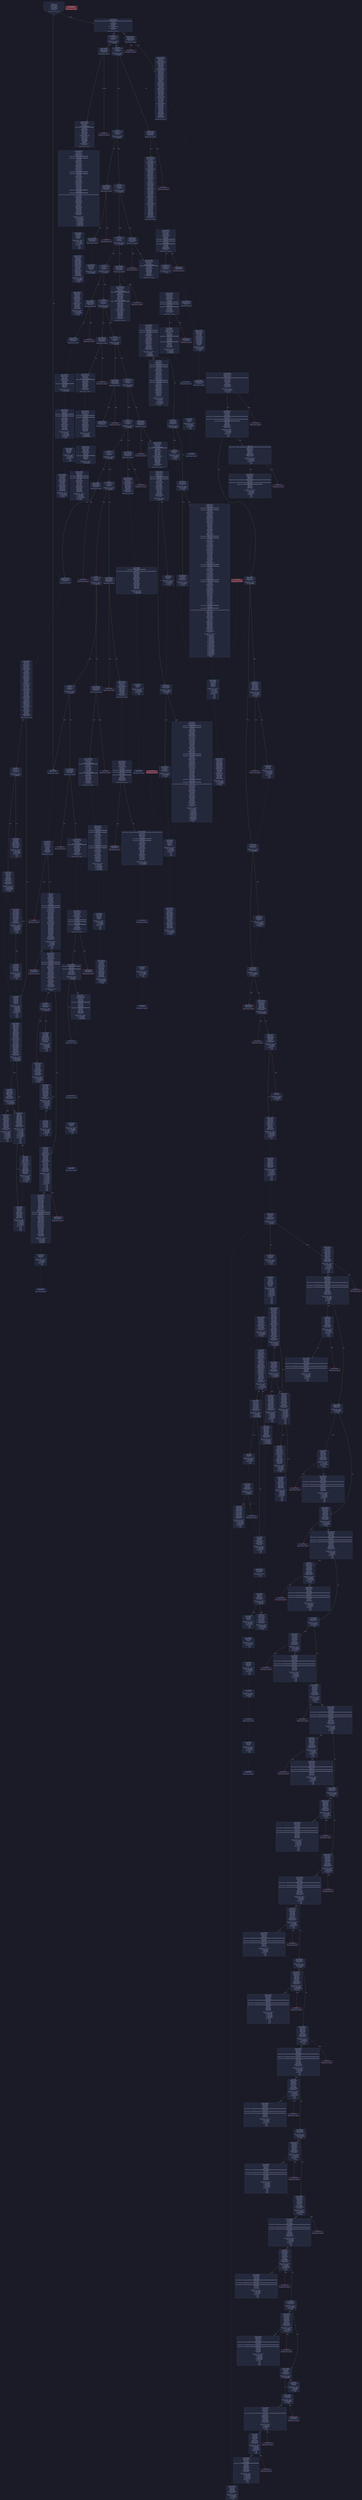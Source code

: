 digraph G {
    node [shape=box, style="filled, rounded", color="#565f89", fontcolor="#c0caf5", fontname="Helvetica", fillcolor="#24283b"];
    edge [color="#414868", fontcolor="#c0caf5", fontname="Helvetica"];
    bgcolor="#1a1b26";
    0 [ label = "[00] PUSH1 60
[02] PUSH1 40
[04] MSTORE
[05] CALLDATASIZE
[06] ISZERO
[07] PUSH2 00d9
[0a] JUMPI

Stack size req: 0, sizeΔ: 0
" shape = invhouse]
    1 [ label = "[0b] PUSH1 00
[0d] CALLDATALOAD
[0e] PUSH29 0100000000000000000000000000000000000000000000000000000000
[2c] SWAP1
[2d] DIV
[2e] PUSH4 ffffffff
[33] AND
[34] DUP1
[35] PUSH4 08e8ac38
[3a] EQ
[3b] PUSH2 0286
[3e] JUMPI

Stack size req: 0, sizeΔ: 1
"]
    2 [ label = "[3f] DUP1
[40] PUSH4 095ea7b3
[45] EQ
[46] PUSH2 0367
[49] JUMPI

Stack size req: 1, sizeΔ: 0
Entry->Op usage:
	0->69:EQ:1
"]
    3 [ label = "[4a] DUP1
[4b] PUSH4 13b7423a
[50] EQ
[51] PUSH2 03be
[54] JUMPI

Stack size req: 1, sizeΔ: 0
Entry->Op usage:
	0->80:EQ:1
"]
    4 [ label = "[55] DUP1
[56] PUSH4 18160ddd
[5b] EQ
[5c] PUSH2 0418
[5f] JUMPI

Stack size req: 1, sizeΔ: 0
Entry->Op usage:
	0->91:EQ:1
"]
    5 [ label = "[60] DUP1
[61] PUSH4 1e4d17c5
[66] EQ
[67] PUSH2 043e
[6a] JUMPI

Stack size req: 1, sizeΔ: 0
Entry->Op usage:
	0->102:EQ:1
"]
    6 [ label = "[6b] DUP1
[6c] PUSH4 23b872dd
[71] EQ
[72] PUSH2 0474
[75] JUMPI

Stack size req: 1, sizeΔ: 0
Entry->Op usage:
	0->113:EQ:1
"]
    7 [ label = "[76] DUP1
[77] PUSH4 65687008
[7c] EQ
[7d] PUSH2 04ea
[80] JUMPI

Stack size req: 1, sizeΔ: 0
Entry->Op usage:
	0->124:EQ:1
"]
    8 [ label = "[81] DUP1
[82] PUSH4 70a08231
[87] EQ
[88] PUSH2 053c
[8b] JUMPI

Stack size req: 1, sizeΔ: 0
Entry->Op usage:
	0->135:EQ:1
"]
    9 [ label = "[8c] DUP1
[8d] PUSH4 8da5cb5b
[92] EQ
[93] PUSH2 0586
[96] JUMPI

Stack size req: 1, sizeΔ: 0
Entry->Op usage:
	0->146:EQ:1
"]
    10 [ label = "[97] DUP1
[98] PUSH4 a9059cbb
[9d] EQ
[9e] PUSH2 05d8
[a1] JUMPI

Stack size req: 1, sizeΔ: 0
Entry->Op usage:
	0->157:EQ:1
"]
    11 [ label = "[a2] DUP1
[a3] PUSH4 aa2f892d
[a8] EQ
[a9] PUSH2 062f
[ac] JUMPI

Stack size req: 1, sizeΔ: 0
Entry->Op usage:
	0->168:EQ:1
"]
    12 [ label = "[ad] DUP1
[ae] PUSH4 c2fa6697
[b3] EQ
[b4] PUSH2 064f
[b7] JUMPI

Stack size req: 1, sizeΔ: 0
Entry->Op usage:
	0->179:EQ:1
"]
    13 [ label = "[b8] DUP1
[b9] PUSH4 db006a75
[be] EQ
[bf] PUSH2 06e8
[c2] JUMPI

Stack size req: 1, sizeΔ: 0
Entry->Op usage:
	0->190:EQ:1
"]
    14 [ label = "[c3] DUP1
[c4] PUSH4 dd62ed3e
[c9] EQ
[ca] PUSH2 0708
[cd] JUMPI

Stack size req: 1, sizeΔ: 0
Entry->Op usage:
	0->201:EQ:1
"]
    15 [ label = "[ce] DUP1
[cf] PUSH4 f2fde38b
[d4] EQ
[d5] PUSH2 0771
[d8] JUMPI

Stack size req: 1, sizeΔ: 0
Entry->Op usage:
	0->212:EQ:1
"]
    16 [ label = "[d9] JUMPDEST
[da] PUSH2 0284

Stack size req: 0, sizeΔ: 1
"]
    17 [ label = "[dd] JUMPDEST
[de] PUSH1 00
[e0] PUSH1 64
[e2] PUSH1 02
[e4] PUSH1 64
[e6] SUB
[e7] CALLVALUE
[e8] MUL
[e9] DUP2
[ea] ISZERO
[eb] ISZERO
[ec] PUSH2 00f1
[ef] JUMPI

Stack size req: 0, sizeΔ: 3
"]
    18 [ label = "[f0] INVALID

Stack size req: 0, sizeΔ: 0
" color = "red"]
    19 [ label = "[f1] JUMPDEST
[f2] DIV
[f3] SWAP1
[f4] POP
[f5] PUSH1 03
[f7] PUSH1 00
[f9] SWAP1
[fa] SLOAD
[fb] SWAP1
[fc] PUSH2 0100
[ff] EXP
[0100] SWAP1
[0101] DIV
[0102] PUSH20 ffffffffffffffffffffffffffffffffffffffff
[0117] AND
[0118] PUSH20 ffffffffffffffffffffffffffffffffffffffff
[012d] AND
[012e] PUSH2 08fc
[0131] DUP3
[0132] CALLVALUE
[0133] SUB
[0134] SWAP1
[0135] DUP2
[0136] ISZERO
[0137] MUL
[0138] SWAP1
[0139] PUSH1 40
[013b] MLOAD
[013c] DUP1
[013d] SWAP1
[013e] POP
[013f] PUSH1 00
[0141] PUSH1 40
[0143] MLOAD
[0144] DUP1
[0145] DUP4
[0146] SUB
[0147] DUP2
[0148] DUP6
[0149] DUP9
[014a] DUP9
[014b] CALL
[014c] SWAP4
[014d] POP
[014e] POP
[014f] POP
[0150] POP
[0151] ISZERO
[0152] ISZERO
[0153] PUSH2 015c
[0156] JUMPI

Stack size req: 3, sizeΔ: -2
Entry->Op usage:
	0->242:DIV:0
	1->242:DIV:1
	2->244:POP:0
Entry->Exit:
	0->😵
	1->😵
	2->😵
"]
    20 [ label = "[0157] PUSH1 00
[0159] PUSH1 00
[015b] REVERT

Stack size req: 0, sizeΔ: 0
" color = "red"]
    21 [ label = "[015c] JUMPDEST
[015d] PUSH1 04
[015f] PUSH1 00
[0161] SWAP1
[0162] SLOAD
[0163] SWAP1
[0164] PUSH2 0100
[0167] EXP
[0168] SWAP1
[0169] DIV
[016a] PUSH20 ffffffffffffffffffffffffffffffffffffffff
[017f] AND
[0180] PUSH20 ffffffffffffffffffffffffffffffffffffffff
[0195] AND
[0196] DUP2
[0197] PUSH1 05
[0199] PUSH1 40
[019b] MLOAD
[019c] DUP1
[019d] DUP3
[019e] DUP1
[019f] SLOAD
[01a0] PUSH1 01
[01a2] DUP2
[01a3] PUSH1 01
[01a5] AND
[01a6] ISZERO
[01a7] PUSH2 0100
[01aa] MUL
[01ab] SUB
[01ac] AND
[01ad] PUSH1 02
[01af] SWAP1
[01b0] DIV
[01b1] DUP1
[01b2] ISZERO
[01b3] PUSH2 01fd
[01b6] JUMPI

Stack size req: 1, sizeΔ: 7
Entry->Exit:
	0->5, 7
"]
    22 [ label = "[01b7] DUP1
[01b8] PUSH1 1f
[01ba] LT
[01bb] PUSH2 01d2
[01be] JUMPI

Stack size req: 1, sizeΔ: 0
Entry->Op usage:
	0->442:LT:1
"]
    23 [ label = "[01bf] PUSH2 0100
[01c2] DUP1
[01c3] DUP4
[01c4] SLOAD
[01c5] DIV
[01c6] MUL
[01c7] DUP4
[01c8] MSTORE
[01c9] SWAP2
[01ca] PUSH1 20
[01cc] ADD
[01cd] SWAP2
[01ce] PUSH2 01fd
[01d1] JUMP

Stack size req: 3, sizeΔ: 0
Entry->Op usage:
	1->452:SLOAD:0
	2->456:MSTORE:0
	2->460:ADD:1
Entry->Exit:
	2->😵
"]
    24 [ label = "[01d2] JUMPDEST
[01d3] DUP3
[01d4] ADD
[01d5] SWAP2
[01d6] SWAP1
[01d7] PUSH1 00
[01d9] MSTORE
[01da] PUSH1 20
[01dc] PUSH1 00
[01de] SHA3
[01df] SWAP1

Stack size req: 3, sizeΔ: 0
Entry->Op usage:
	0->468:ADD:1
	1->473:MSTORE:1
	2->468:ADD:0
Entry->Exit:
	0->😵
	1->😵
	2->0
"]
    25 [ label = "[01e0] JUMPDEST
[01e1] DUP2
[01e2] SLOAD
[01e3] DUP2
[01e4] MSTORE
[01e5] SWAP1
[01e6] PUSH1 01
[01e8] ADD
[01e9] SWAP1
[01ea] PUSH1 20
[01ec] ADD
[01ed] DUP1
[01ee] DUP4
[01ef] GT
[01f0] PUSH2 01e0
[01f3] JUMPI

Stack size req: 3, sizeΔ: 0
Entry->Op usage:
	0->484:MSTORE:0
	0->492:ADD:1
	1->482:SLOAD:0
	1->488:ADD:1
	2->495:GT:0
Entry->Exit:
	0->😵
	1->😵
"]
    26 [ label = "[01f4] DUP3
[01f5] SWAP1
[01f6] SUB
[01f7] PUSH1 1f
[01f9] AND
[01fa] DUP3
[01fb] ADD
[01fc] SWAP2

Stack size req: 3, sizeΔ: 0
Entry->Op usage:
	0->502:SUB:0
	2->502:SUB:1
	2->507:ADD:0
Entry->Exit:
	0->😵
	2->0
"]
    27 [ label = "[01fd] JUMPDEST
[01fe] POP
[01ff] POP
[0200] SWAP2
[0201] POP
[0202] POP
[0203] PUSH1 00
[0205] PUSH1 40
[0207] MLOAD
[0208] DUP1
[0209] DUP4
[020a] SUB
[020b] DUP2
[020c] DUP6
[020d] DUP8
[020e] PUSH2 8796
[0211] GAS
[0212] SUB
[0213] CALL
[0214] SWAP3
[0215] POP
[0216] POP
[0217] POP
[0218] ISZERO
[0219] ISZERO
[021a] PUSH2 0223
[021d] JUMPI

Stack size req: 7, sizeΔ: -7
Entry->Op usage:
	0->510:POP:0
	1->511:POP:0
	2->522:SUB:0
	2->534:POP:0
	3->514:POP:0
	4->513:POP:0
	5->531:CALL:2
	5->535:POP:0
	6->531:CALL:1
	6->533:POP:0
Entry->Exit:
	0->😵
	1->😵
	2->😵
	3->😵
	4->😵
	5->😵
	6->😵
"]
    28 [ label = "[021e] PUSH1 00
[0220] PUSH1 00
[0222] REVERT

Stack size req: 0, sizeΔ: 0
" color = "red"]
    29 [ label = "[0223] JUMPDEST
[0224] DUP1
[0225] PUSH1 00
[0227] PUSH1 00
[0229] DUP3
[022a] DUP3
[022b] SLOAD
[022c] ADD
[022d] SWAP3
[022e] POP
[022f] POP
[0230] DUP2
[0231] SWAP1
[0232] SSTORE
[0233] POP
[0234] DUP1
[0235] PUSH1 01
[0237] PUSH1 00
[0239] CALLER
[023a] PUSH20 ffffffffffffffffffffffffffffffffffffffff
[024f] AND
[0250] PUSH20 ffffffffffffffffffffffffffffffffffffffff
[0265] AND
[0266] DUP2
[0267] MSTORE
[0268] PUSH1 20
[026a] ADD
[026b] SWAP1
[026c] DUP2
[026d] MSTORE
[026e] PUSH1 20
[0270] ADD
[0271] PUSH1 00
[0273] SHA3
[0274] PUSH1 00
[0276] DUP3
[0277] DUP3
[0278] SLOAD
[0279] ADD
[027a] SWAP3
[027b] POP
[027c] POP
[027d] DUP2
[027e] SWAP1
[027f] SSTORE
[0280] POP

Stack size req: 1, sizeΔ: 0
Entry->Op usage:
	0->556:ADD:1
	0->558:POP:0
	0->633:ADD:1
	0->635:POP:0
"]
    30 [ label = "[0281] JUMPDEST
[0282] POP
[0283] JUMP
Indirect!

Stack size req: 2, sizeΔ: -2
Entry->Op usage:
	0->642:POP:0
	1->643:JUMP:0
Entry->Exit:
	0->😵
	1->😵
" color = "teal"]
    31 [ label = "[0284] JUMPDEST
[0285] STOP

Stack size req: 0, sizeΔ: 0
" color = "darkblue"]
    32 [ label = "[0286] JUMPDEST
[0287] CALLVALUE
[0288] ISZERO
[0289] PUSH2 028e
[028c] JUMPI

Stack size req: 0, sizeΔ: 0
"]
    33 [ label = "[028d] INVALID

Stack size req: 0, sizeΔ: 0
" color = "red"]
    34 [ label = "[028e] JUMPDEST
[028f] PUSH2 02de
[0292] PUSH1 04
[0294] DUP1
[0295] DUP1
[0296] CALLDATALOAD
[0297] SWAP1
[0298] PUSH1 20
[029a] ADD
[029b] SWAP1
[029c] DUP3
[029d] ADD
[029e] DUP1
[029f] CALLDATALOAD
[02a0] SWAP1
[02a1] PUSH1 20
[02a3] ADD
[02a4] SWAP1
[02a5] DUP1
[02a6] DUP1
[02a7] PUSH1 1f
[02a9] ADD
[02aa] PUSH1 20
[02ac] DUP1
[02ad] SWAP2
[02ae] DIV
[02af] MUL
[02b0] PUSH1 20
[02b2] ADD
[02b3] PUSH1 40
[02b5] MLOAD
[02b6] SWAP1
[02b7] DUP2
[02b8] ADD
[02b9] PUSH1 40
[02bb] MSTORE
[02bc] DUP1
[02bd] SWAP4
[02be] SWAP3
[02bf] SWAP2
[02c0] SWAP1
[02c1] DUP2
[02c2] DUP2
[02c3] MSTORE
[02c4] PUSH1 20
[02c6] ADD
[02c7] DUP4
[02c8] DUP4
[02c9] DUP1
[02ca] DUP3
[02cb] DUP5
[02cc] CALLDATACOPY
[02cd] DUP3
[02ce] ADD
[02cf] SWAP2
[02d0] POP
[02d1] POP
[02d2] POP
[02d3] POP
[02d4] POP
[02d5] POP
[02d6] SWAP2
[02d7] SWAP1
[02d8] POP
[02d9] POP
[02da] PUSH2 07a7
[02dd] JUMP

Stack size req: 0, sizeΔ: 2
"]
    35 [ label = "[02de] JUMPDEST
[02df] PUSH1 40
[02e1] MLOAD
[02e2] DUP1
[02e3] DUP1
[02e4] PUSH1 20
[02e6] ADD
[02e7] DUP3
[02e8] DUP2
[02e9] SUB
[02ea] DUP3
[02eb] MSTORE
[02ec] DUP4
[02ed] DUP2
[02ee] DUP2
[02ef] MLOAD
[02f0] DUP2
[02f1] MSTORE
[02f2] PUSH1 20
[02f4] ADD
[02f5] SWAP2
[02f6] POP
[02f7] DUP1
[02f8] MLOAD
[02f9] SWAP1
[02fa] PUSH1 20
[02fc] ADD
[02fd] SWAP1
[02fe] DUP1
[02ff] DUP4
[0300] DUP4
[0301] PUSH1 00
[0303] DUP4
[0304] EQ
[0305] PUSH2 032d
[0308] JUMPI

Stack size req: 1, sizeΔ: 8
Entry->Op usage:
	0->751:MLOAD:0
	0->760:MLOAD:0
	0->764:ADD:1
"]
    36 [ label = "[0309] JUMPDEST
[030a] DUP1
[030b] MLOAD
[030c] DUP3
[030d] MSTORE
[030e] PUSH1 20
[0310] DUP4
[0311] GT
[0312] ISZERO
[0313] PUSH2 032d
[0316] JUMPI

Stack size req: 3, sizeΔ: 0
Entry->Op usage:
	0->779:MLOAD:0
	1->781:MSTORE:0
	2->785:GT:0
"]
    37 [ label = "[0317] PUSH1 20
[0319] DUP3
[031a] ADD
[031b] SWAP2
[031c] POP
[031d] PUSH1 20
[031f] DUP2
[0320] ADD
[0321] SWAP1
[0322] POP
[0323] PUSH1 20
[0325] DUP4
[0326] SUB
[0327] SWAP3
[0328] POP
[0329] PUSH2 0309
[032c] JUMP

Stack size req: 3, sizeΔ: 0
Entry->Op usage:
	0->800:ADD:0
	0->802:POP:0
	1->794:ADD:0
	1->796:POP:0
	2->806:SUB:0
	2->808:POP:0
Entry->Exit:
	0->😵
	1->😵
	2->😵
"]
    38 [ label = "[032d] JUMPDEST
[032e] POP
[032f] POP
[0330] POP
[0331] SWAP1
[0332] POP
[0333] SWAP1
[0334] DUP2
[0335] ADD
[0336] SWAP1
[0337] PUSH1 1f
[0339] AND
[033a] DUP1
[033b] ISZERO
[033c] PUSH2 0359
[033f] JUMPI

Stack size req: 6, sizeΔ: -4
Entry->Op usage:
	0->814:POP:0
	1->815:POP:0
	2->816:POP:0
	3->821:ADD:0
	3->825:AND:1
	3->827:ISZERO:0
	4->818:POP:0
	5->821:ADD:1
Entry->Exit:
	0->😵
	1->😵
	2->😵
	3->0
	4->😵
	5->😵
"]
    39 [ label = "[0340] DUP1
[0341] DUP3
[0342] SUB
[0343] DUP1
[0344] MLOAD
[0345] PUSH1 01
[0347] DUP4
[0348] PUSH1 20
[034a] SUB
[034b] PUSH2 0100
[034e] EXP
[034f] SUB
[0350] NOT
[0351] AND
[0352] DUP2
[0353] MSTORE
[0354] PUSH1 20
[0356] ADD
[0357] SWAP2
[0358] POP

Stack size req: 2, sizeΔ: 0
Entry->Op usage:
	0->834:SUB:1
	0->842:SUB:1
	1->834:SUB:0
	1->856:POP:0
Entry->Exit:
	1->😵
"]
    40 [ label = "[0359] JUMPDEST
[035a] POP
[035b] SWAP3
[035c] POP
[035d] POP
[035e] POP
[035f] PUSH1 40
[0361] MLOAD
[0362] DUP1
[0363] SWAP2
[0364] SUB
[0365] SWAP1
[0366] RETURN

Stack size req: 5, sizeΔ: -5
Entry->Op usage:
	0->858:POP:0
	1->868:SUB:0
	2->861:POP:0
	3->862:POP:0
	4->860:POP:0
Entry->Exit:
	0->😵
	1->😵
	2->😵
	3->😵
	4->😵
" color = "darkblue"]
    41 [ label = "[0367] JUMPDEST
[0368] CALLVALUE
[0369] ISZERO
[036a] PUSH2 036f
[036d] JUMPI

Stack size req: 0, sizeΔ: 0
"]
    42 [ label = "[036e] INVALID

Stack size req: 0, sizeΔ: 0
" color = "red"]
    43 [ label = "[036f] JUMPDEST
[0370] PUSH2 03a4
[0373] PUSH1 04
[0375] DUP1
[0376] DUP1
[0377] CALLDATALOAD
[0378] PUSH20 ffffffffffffffffffffffffffffffffffffffff
[038d] AND
[038e] SWAP1
[038f] PUSH1 20
[0391] ADD
[0392] SWAP1
[0393] SWAP2
[0394] SWAP1
[0395] DUP1
[0396] CALLDATALOAD
[0397] SWAP1
[0398] PUSH1 20
[039a] ADD
[039b] SWAP1
[039c] SWAP2
[039d] SWAP1
[039e] POP
[039f] POP
[03a0] PUSH2 13a9
[03a3] JUMP

Stack size req: 0, sizeΔ: 3
"]
    44 [ label = "[03a4] JUMPDEST
[03a5] PUSH1 40
[03a7] MLOAD
[03a8] DUP1
[03a9] DUP3
[03aa] ISZERO
[03ab] ISZERO
[03ac] ISZERO
[03ad] ISZERO
[03ae] DUP2
[03af] MSTORE
[03b0] PUSH1 20
[03b2] ADD
[03b3] SWAP2
[03b4] POP
[03b5] POP
[03b6] PUSH1 40
[03b8] MLOAD
[03b9] DUP1
[03ba] SWAP2
[03bb] SUB
[03bc] SWAP1
[03bd] RETURN

Stack size req: 1, sizeΔ: -1
Entry->Op usage:
	0->938:ISZERO:0
	0->948:POP:0
Entry->Exit:
	0->😵
" color = "darkblue"]
    45 [ label = "[03be] JUMPDEST
[03bf] CALLVALUE
[03c0] ISZERO
[03c1] PUSH2 03c6
[03c4] JUMPI

Stack size req: 0, sizeΔ: 0
"]
    46 [ label = "[03c5] INVALID

Stack size req: 0, sizeΔ: 0
" color = "red"]
    47 [ label = "[03c6] JUMPDEST
[03c7] PUSH2 0416
[03ca] PUSH1 04
[03cc] DUP1
[03cd] DUP1
[03ce] CALLDATALOAD
[03cf] SWAP1
[03d0] PUSH1 20
[03d2] ADD
[03d3] SWAP1
[03d4] DUP3
[03d5] ADD
[03d6] DUP1
[03d7] CALLDATALOAD
[03d8] SWAP1
[03d9] PUSH1 20
[03db] ADD
[03dc] SWAP1
[03dd] DUP1
[03de] DUP1
[03df] PUSH1 1f
[03e1] ADD
[03e2] PUSH1 20
[03e4] DUP1
[03e5] SWAP2
[03e6] DIV
[03e7] MUL
[03e8] PUSH1 20
[03ea] ADD
[03eb] PUSH1 40
[03ed] MLOAD
[03ee] SWAP1
[03ef] DUP2
[03f0] ADD
[03f1] PUSH1 40
[03f3] MSTORE
[03f4] DUP1
[03f5] SWAP4
[03f6] SWAP3
[03f7] SWAP2
[03f8] SWAP1
[03f9] DUP2
[03fa] DUP2
[03fb] MSTORE
[03fc] PUSH1 20
[03fe] ADD
[03ff] DUP4
[0400] DUP4
[0401] DUP1
[0402] DUP3
[0403] DUP5
[0404] CALLDATACOPY
[0405] DUP3
[0406] ADD
[0407] SWAP2
[0408] POP
[0409] POP
[040a] POP
[040b] POP
[040c] POP
[040d] POP
[040e] SWAP2
[040f] SWAP1
[0410] POP
[0411] POP
[0412] PUSH2 149c
[0415] JUMP

Stack size req: 0, sizeΔ: 2
"]
    48 [ label = "[0416] JUMPDEST
[0417] STOP

Stack size req: 0, sizeΔ: 0
" color = "darkblue"]
    49 [ label = "[0418] JUMPDEST
[0419] CALLVALUE
[041a] ISZERO
[041b] PUSH2 0420
[041e] JUMPI

Stack size req: 0, sizeΔ: 0
"]
    50 [ label = "[041f] INVALID

Stack size req: 0, sizeΔ: 0
" color = "red"]
    51 [ label = "[0420] JUMPDEST
[0421] PUSH2 0428
[0424] PUSH2 151d
[0427] JUMP

Stack size req: 0, sizeΔ: 1
"]
    52 [ label = "[0428] JUMPDEST
[0429] PUSH1 40
[042b] MLOAD
[042c] DUP1
[042d] DUP3
[042e] DUP2
[042f] MSTORE
[0430] PUSH1 20
[0432] ADD
[0433] SWAP2
[0434] POP
[0435] POP
[0436] PUSH1 40
[0438] MLOAD
[0439] DUP1
[043a] SWAP2
[043b] SUB
[043c] SWAP1
[043d] RETURN

Stack size req: 1, sizeΔ: -1
Entry->Op usage:
	0->1071:MSTORE:1
	0->1076:POP:0
Entry->Exit:
	0->😵
" color = "darkblue"]
    53 [ label = "[043e] JUMPDEST
[043f] CALLVALUE
[0440] ISZERO
[0441] PUSH2 0446
[0444] JUMPI

Stack size req: 0, sizeΔ: 0
"]
    54 [ label = "[0445] INVALID

Stack size req: 0, sizeΔ: 0
" color = "red"]
    55 [ label = "[0446] JUMPDEST
[0447] PUSH2 0472
[044a] PUSH1 04
[044c] DUP1
[044d] DUP1
[044e] CALLDATALOAD
[044f] PUSH20 ffffffffffffffffffffffffffffffffffffffff
[0464] AND
[0465] SWAP1
[0466] PUSH1 20
[0468] ADD
[0469] SWAP1
[046a] SWAP2
[046b] SWAP1
[046c] POP
[046d] POP
[046e] PUSH2 1523
[0471] JUMP

Stack size req: 0, sizeΔ: 2
"]
    56 [ label = "[0472] JUMPDEST
[0473] STOP

Stack size req: 0, sizeΔ: 0
" color = "darkblue"]
    57 [ label = "[0474] JUMPDEST
[0475] CALLVALUE
[0476] ISZERO
[0477] PUSH2 047c
[047a] JUMPI

Stack size req: 0, sizeΔ: 0
"]
    58 [ label = "[047b] INVALID

Stack size req: 0, sizeΔ: 0
" color = "red"]
    59 [ label = "[047c] JUMPDEST
[047d] PUSH2 04d0
[0480] PUSH1 04
[0482] DUP1
[0483] DUP1
[0484] CALLDATALOAD
[0485] PUSH20 ffffffffffffffffffffffffffffffffffffffff
[049a] AND
[049b] SWAP1
[049c] PUSH1 20
[049e] ADD
[049f] SWAP1
[04a0] SWAP2
[04a1] SWAP1
[04a2] DUP1
[04a3] CALLDATALOAD
[04a4] PUSH20 ffffffffffffffffffffffffffffffffffffffff
[04b9] AND
[04ba] SWAP1
[04bb] PUSH1 20
[04bd] ADD
[04be] SWAP1
[04bf] SWAP2
[04c0] SWAP1
[04c1] DUP1
[04c2] CALLDATALOAD
[04c3] SWAP1
[04c4] PUSH1 20
[04c6] ADD
[04c7] SWAP1
[04c8] SWAP2
[04c9] SWAP1
[04ca] POP
[04cb] POP
[04cc] PUSH2 15c6
[04cf] JUMP

Stack size req: 0, sizeΔ: 4
"]
    60 [ label = "[04d0] JUMPDEST
[04d1] PUSH1 40
[04d3] MLOAD
[04d4] DUP1
[04d5] DUP3
[04d6] ISZERO
[04d7] ISZERO
[04d8] ISZERO
[04d9] ISZERO
[04da] DUP2
[04db] MSTORE
[04dc] PUSH1 20
[04de] ADD
[04df] SWAP2
[04e0] POP
[04e1] POP
[04e2] PUSH1 40
[04e4] MLOAD
[04e5] DUP1
[04e6] SWAP2
[04e7] SUB
[04e8] SWAP1
[04e9] RETURN

Stack size req: 1, sizeΔ: -1
Entry->Op usage:
	0->1238:ISZERO:0
	0->1248:POP:0
Entry->Exit:
	0->😵
" color = "darkblue"]
    61 [ label = "[04ea] JUMPDEST
[04eb] CALLVALUE
[04ec] ISZERO
[04ed] PUSH2 04f2
[04f0] JUMPI

Stack size req: 0, sizeΔ: 0
"]
    62 [ label = "[04f1] INVALID

Stack size req: 0, sizeΔ: 0
" color = "red"]
    63 [ label = "[04f2] JUMPDEST
[04f3] PUSH2 04fa
[04f6] PUSH2 1847
[04f9] JUMP

Stack size req: 0, sizeΔ: 1
"]
    64 [ label = "[04fa] JUMPDEST
[04fb] PUSH1 40
[04fd] MLOAD
[04fe] DUP1
[04ff] DUP3
[0500] PUSH20 ffffffffffffffffffffffffffffffffffffffff
[0515] AND
[0516] PUSH20 ffffffffffffffffffffffffffffffffffffffff
[052b] AND
[052c] DUP2
[052d] MSTORE
[052e] PUSH1 20
[0530] ADD
[0531] SWAP2
[0532] POP
[0533] POP
[0534] PUSH1 40
[0536] MLOAD
[0537] DUP1
[0538] SWAP2
[0539] SUB
[053a] SWAP1
[053b] RETURN

Stack size req: 1, sizeΔ: -1
Entry->Op usage:
	0->1301:AND:1
	0->1323:AND:1
	0->1325:MSTORE:1
	0->1330:POP:0
Entry->Exit:
	0->😵
" color = "darkblue"]
    65 [ label = "[053c] JUMPDEST
[053d] CALLVALUE
[053e] ISZERO
[053f] PUSH2 0544
[0542] JUMPI

Stack size req: 0, sizeΔ: 0
"]
    66 [ label = "[0543] INVALID

Stack size req: 0, sizeΔ: 0
" color = "red"]
    67 [ label = "[0544] JUMPDEST
[0545] PUSH2 0570
[0548] PUSH1 04
[054a] DUP1
[054b] DUP1
[054c] CALLDATALOAD
[054d] PUSH20 ffffffffffffffffffffffffffffffffffffffff
[0562] AND
[0563] SWAP1
[0564] PUSH1 20
[0566] ADD
[0567] SWAP1
[0568] SWAP2
[0569] SWAP1
[056a] POP
[056b] POP
[056c] PUSH2 186d
[056f] JUMP

Stack size req: 0, sizeΔ: 2
"]
    68 [ label = "[0570] JUMPDEST
[0571] PUSH1 40
[0573] MLOAD
[0574] DUP1
[0575] DUP3
[0576] DUP2
[0577] MSTORE
[0578] PUSH1 20
[057a] ADD
[057b] SWAP2
[057c] POP
[057d] POP
[057e] PUSH1 40
[0580] MLOAD
[0581] DUP1
[0582] SWAP2
[0583] SUB
[0584] SWAP1
[0585] RETURN

Stack size req: 1, sizeΔ: -1
Entry->Op usage:
	0->1399:MSTORE:1
	0->1404:POP:0
Entry->Exit:
	0->😵
" color = "darkblue"]
    69 [ label = "[0586] JUMPDEST
[0587] CALLVALUE
[0588] ISZERO
[0589] PUSH2 058e
[058c] JUMPI

Stack size req: 0, sizeΔ: 0
"]
    70 [ label = "[058d] INVALID

Stack size req: 0, sizeΔ: 0
" color = "red"]
    71 [ label = "[058e] JUMPDEST
[058f] PUSH2 0596
[0592] PUSH2 18b7
[0595] JUMP

Stack size req: 0, sizeΔ: 1
"]
    72 [ label = "[0596] JUMPDEST
[0597] PUSH1 40
[0599] MLOAD
[059a] DUP1
[059b] DUP3
[059c] PUSH20 ffffffffffffffffffffffffffffffffffffffff
[05b1] AND
[05b2] PUSH20 ffffffffffffffffffffffffffffffffffffffff
[05c7] AND
[05c8] DUP2
[05c9] MSTORE
[05ca] PUSH1 20
[05cc] ADD
[05cd] SWAP2
[05ce] POP
[05cf] POP
[05d0] PUSH1 40
[05d2] MLOAD
[05d3] DUP1
[05d4] SWAP2
[05d5] SUB
[05d6] SWAP1
[05d7] RETURN

Stack size req: 1, sizeΔ: -1
Entry->Op usage:
	0->1457:AND:1
	0->1479:AND:1
	0->1481:MSTORE:1
	0->1486:POP:0
Entry->Exit:
	0->😵
" color = "darkblue"]
    73 [ label = "[05d8] JUMPDEST
[05d9] CALLVALUE
[05da] ISZERO
[05db] PUSH2 05e0
[05de] JUMPI

Stack size req: 0, sizeΔ: 0
"]
    74 [ label = "[05df] INVALID

Stack size req: 0, sizeΔ: 0
" color = "red"]
    75 [ label = "[05e0] JUMPDEST
[05e1] PUSH2 0615
[05e4] PUSH1 04
[05e6] DUP1
[05e7] DUP1
[05e8] CALLDATALOAD
[05e9] PUSH20 ffffffffffffffffffffffffffffffffffffffff
[05fe] AND
[05ff] SWAP1
[0600] PUSH1 20
[0602] ADD
[0603] SWAP1
[0604] SWAP2
[0605] SWAP1
[0606] DUP1
[0607] CALLDATALOAD
[0608] SWAP1
[0609] PUSH1 20
[060b] ADD
[060c] SWAP1
[060d] SWAP2
[060e] SWAP1
[060f] POP
[0610] POP
[0611] PUSH2 18dd
[0614] JUMP

Stack size req: 0, sizeΔ: 3
"]
    76 [ label = "[0615] JUMPDEST
[0616] PUSH1 40
[0618] MLOAD
[0619] DUP1
[061a] DUP3
[061b] ISZERO
[061c] ISZERO
[061d] ISZERO
[061e] ISZERO
[061f] DUP2
[0620] MSTORE
[0621] PUSH1 20
[0623] ADD
[0624] SWAP2
[0625] POP
[0626] POP
[0627] PUSH1 40
[0629] MLOAD
[062a] DUP1
[062b] SWAP2
[062c] SUB
[062d] SWAP1
[062e] RETURN

Stack size req: 1, sizeΔ: -1
Entry->Op usage:
	0->1563:ISZERO:0
	0->1573:POP:0
Entry->Exit:
	0->😵
" color = "darkblue"]
    77 [ label = "[062f] JUMPDEST
[0630] CALLVALUE
[0631] ISZERO
[0632] PUSH2 0637
[0635] JUMPI

Stack size req: 0, sizeΔ: 0
"]
    78 [ label = "[0636] INVALID

Stack size req: 0, sizeΔ: 0
" color = "red"]
    79 [ label = "[0637] JUMPDEST
[0638] PUSH2 064d
[063b] PUSH1 04
[063d] DUP1
[063e] DUP1
[063f] CALLDATALOAD
[0640] SWAP1
[0641] PUSH1 20
[0643] ADD
[0644] SWAP1
[0645] SWAP2
[0646] SWAP1
[0647] POP
[0648] POP
[0649] PUSH2 1a4b
[064c] JUMP

Stack size req: 0, sizeΔ: 2
"]
    80 [ label = "[064d] JUMPDEST
[064e] STOP

Stack size req: 0, sizeΔ: 0
" color = "darkblue"]
    81 [ label = "[064f] JUMPDEST
[0650] CALLVALUE
[0651] ISZERO
[0652] PUSH2 0657
[0655] JUMPI

Stack size req: 0, sizeΔ: 0
"]
    82 [ label = "[0656] INVALID

Stack size req: 0, sizeΔ: 0
" color = "red"]
    83 [ label = "[0657] JUMPDEST
[0658] PUSH2 065f
[065b] PUSH2 1a9d
[065e] JUMP

Stack size req: 0, sizeΔ: 1
"]
    84 [ label = "[065f] JUMPDEST
[0660] PUSH1 40
[0662] MLOAD
[0663] DUP1
[0664] DUP1
[0665] PUSH1 20
[0667] ADD
[0668] DUP3
[0669] DUP2
[066a] SUB
[066b] DUP3
[066c] MSTORE
[066d] DUP4
[066e] DUP2
[066f] DUP2
[0670] MLOAD
[0671] DUP2
[0672] MSTORE
[0673] PUSH1 20
[0675] ADD
[0676] SWAP2
[0677] POP
[0678] DUP1
[0679] MLOAD
[067a] SWAP1
[067b] PUSH1 20
[067d] ADD
[067e] SWAP1
[067f] DUP1
[0680] DUP4
[0681] DUP4
[0682] PUSH1 00
[0684] DUP4
[0685] EQ
[0686] PUSH2 06ae
[0689] JUMPI

Stack size req: 1, sizeΔ: 8
Entry->Op usage:
	0->1648:MLOAD:0
	0->1657:MLOAD:0
	0->1661:ADD:1
"]
    85 [ label = "[068a] JUMPDEST
[068b] DUP1
[068c] MLOAD
[068d] DUP3
[068e] MSTORE
[068f] PUSH1 20
[0691] DUP4
[0692] GT
[0693] ISZERO
[0694] PUSH2 06ae
[0697] JUMPI

Stack size req: 3, sizeΔ: 0
Entry->Op usage:
	0->1676:MLOAD:0
	1->1678:MSTORE:0
	2->1682:GT:0
"]
    86 [ label = "[0698] PUSH1 20
[069a] DUP3
[069b] ADD
[069c] SWAP2
[069d] POP
[069e] PUSH1 20
[06a0] DUP2
[06a1] ADD
[06a2] SWAP1
[06a3] POP
[06a4] PUSH1 20
[06a6] DUP4
[06a7] SUB
[06a8] SWAP3
[06a9] POP
[06aa] PUSH2 068a
[06ad] JUMP

Stack size req: 3, sizeΔ: 0
Entry->Op usage:
	0->1697:ADD:0
	0->1699:POP:0
	1->1691:ADD:0
	1->1693:POP:0
	2->1703:SUB:0
	2->1705:POP:0
Entry->Exit:
	0->😵
	1->😵
	2->😵
"]
    87 [ label = "[06ae] JUMPDEST
[06af] POP
[06b0] POP
[06b1] POP
[06b2] SWAP1
[06b3] POP
[06b4] SWAP1
[06b5] DUP2
[06b6] ADD
[06b7] SWAP1
[06b8] PUSH1 1f
[06ba] AND
[06bb] DUP1
[06bc] ISZERO
[06bd] PUSH2 06da
[06c0] JUMPI

Stack size req: 6, sizeΔ: -4
Entry->Op usage:
	0->1711:POP:0
	1->1712:POP:0
	2->1713:POP:0
	3->1718:ADD:0
	3->1722:AND:1
	3->1724:ISZERO:0
	4->1715:POP:0
	5->1718:ADD:1
Entry->Exit:
	0->😵
	1->😵
	2->😵
	3->0
	4->😵
	5->😵
"]
    88 [ label = "[06c1] DUP1
[06c2] DUP3
[06c3] SUB
[06c4] DUP1
[06c5] MLOAD
[06c6] PUSH1 01
[06c8] DUP4
[06c9] PUSH1 20
[06cb] SUB
[06cc] PUSH2 0100
[06cf] EXP
[06d0] SUB
[06d1] NOT
[06d2] AND
[06d3] DUP2
[06d4] MSTORE
[06d5] PUSH1 20
[06d7] ADD
[06d8] SWAP2
[06d9] POP

Stack size req: 2, sizeΔ: 0
Entry->Op usage:
	0->1731:SUB:1
	0->1739:SUB:1
	1->1731:SUB:0
	1->1753:POP:0
Entry->Exit:
	1->😵
"]
    89 [ label = "[06da] JUMPDEST
[06db] POP
[06dc] SWAP3
[06dd] POP
[06de] POP
[06df] POP
[06e0] PUSH1 40
[06e2] MLOAD
[06e3] DUP1
[06e4] SWAP2
[06e5] SUB
[06e6] SWAP1
[06e7] RETURN

Stack size req: 5, sizeΔ: -5
Entry->Op usage:
	0->1755:POP:0
	1->1765:SUB:0
	2->1758:POP:0
	3->1759:POP:0
	4->1757:POP:0
Entry->Exit:
	0->😵
	1->😵
	2->😵
	3->😵
	4->😵
" color = "darkblue"]
    90 [ label = "[06e8] JUMPDEST
[06e9] CALLVALUE
[06ea] ISZERO
[06eb] PUSH2 06f0
[06ee] JUMPI

Stack size req: 0, sizeΔ: 0
"]
    91 [ label = "[06ef] INVALID

Stack size req: 0, sizeΔ: 0
" color = "red"]
    92 [ label = "[06f0] JUMPDEST
[06f1] PUSH2 0706
[06f4] PUSH1 04
[06f6] DUP1
[06f7] DUP1
[06f8] CALLDATALOAD
[06f9] SWAP1
[06fa] PUSH1 20
[06fc] ADD
[06fd] SWAP1
[06fe] SWAP2
[06ff] SWAP1
[0700] POP
[0701] POP
[0702] PUSH2 1b3b
[0705] JUMP

Stack size req: 0, sizeΔ: 2
"]
    93 [ label = "[0706] JUMPDEST
[0707] STOP

Stack size req: 0, sizeΔ: 0
" color = "darkblue"]
    94 [ label = "[0708] JUMPDEST
[0709] CALLVALUE
[070a] ISZERO
[070b] PUSH2 0710
[070e] JUMPI

Stack size req: 0, sizeΔ: 0
"]
    95 [ label = "[070f] INVALID

Stack size req: 0, sizeΔ: 0
" color = "red"]
    96 [ label = "[0710] JUMPDEST
[0711] PUSH2 075b
[0714] PUSH1 04
[0716] DUP1
[0717] DUP1
[0718] CALLDATALOAD
[0719] PUSH20 ffffffffffffffffffffffffffffffffffffffff
[072e] AND
[072f] SWAP1
[0730] PUSH1 20
[0732] ADD
[0733] SWAP1
[0734] SWAP2
[0735] SWAP1
[0736] DUP1
[0737] CALLDATALOAD
[0738] PUSH20 ffffffffffffffffffffffffffffffffffffffff
[074d] AND
[074e] SWAP1
[074f] PUSH1 20
[0751] ADD
[0752] SWAP1
[0753] SWAP2
[0754] SWAP1
[0755] POP
[0756] POP
[0757] PUSH2 1c08
[075a] JUMP

Stack size req: 0, sizeΔ: 3
"]
    97 [ label = "[075b] JUMPDEST
[075c] PUSH1 40
[075e] MLOAD
[075f] DUP1
[0760] DUP3
[0761] DUP2
[0762] MSTORE
[0763] PUSH1 20
[0765] ADD
[0766] SWAP2
[0767] POP
[0768] POP
[0769] PUSH1 40
[076b] MLOAD
[076c] DUP1
[076d] SWAP2
[076e] SUB
[076f] SWAP1
[0770] RETURN

Stack size req: 1, sizeΔ: -1
Entry->Op usage:
	0->1890:MSTORE:1
	0->1895:POP:0
Entry->Exit:
	0->😵
" color = "darkblue"]
    98 [ label = "[0771] JUMPDEST
[0772] CALLVALUE
[0773] ISZERO
[0774] PUSH2 0779
[0777] JUMPI

Stack size req: 0, sizeΔ: 0
"]
    99 [ label = "[0778] INVALID

Stack size req: 0, sizeΔ: 0
" color = "red"]
    100 [ label = "[0779] JUMPDEST
[077a] PUSH2 07a5
[077d] PUSH1 04
[077f] DUP1
[0780] DUP1
[0781] CALLDATALOAD
[0782] PUSH20 ffffffffffffffffffffffffffffffffffffffff
[0797] AND
[0798] SWAP1
[0799] PUSH1 20
[079b] ADD
[079c] SWAP1
[079d] SWAP2
[079e] SWAP1
[079f] POP
[07a0] POP
[07a1] PUSH2 1c90
[07a4] JUMP

Stack size req: 0, sizeΔ: 2
"]
    101 [ label = "[07a5] JUMPDEST
[07a6] STOP

Stack size req: 0, sizeΔ: 0
" color = "darkblue"]
    102 [ label = "[07a7] JUMPDEST
[07a8] PUSH2 07af
[07ab] PUSH2 1d6a
[07ae] JUMP

Stack size req: 0, sizeΔ: 1
"]
    103 [ label = "[07af] JUMPDEST
[07b0] PUSH2 07b7
[07b3] PUSH2 1d6a
[07b6] JUMP

Stack size req: 0, sizeΔ: 1
"]
    104 [ label = "[07b7] JUMPDEST
[07b8] PUSH1 00
[07ba] PUSH1 00
[07bc] PUSH1 00
[07be] PUSH1 00
[07c0] PUSH32 3000000000000000000000000000000000000000000000000000000000000000
[07e1] DUP8
[07e2] PUSH1 00
[07e4] DUP2
[07e5] MLOAD
[07e6] DUP2
[07e7] LT
[07e8] ISZERO
[07e9] ISZERO
[07ea] PUSH2 07ef
[07ed] JUMPI

Stack size req: 3, sizeΔ: 7
Entry->Op usage:
	2->2021:MLOAD:0
Entry->Exit:
	2->1, 9
"]
    105 [ label = "[07ee] INVALID

Stack size req: 0, sizeΔ: 0
" color = "red"]
    106 [ label = "[07ef] JUMPDEST
[07f0] SWAP1
[07f1] PUSH1 20
[07f3] ADD
[07f4] ADD
[07f5] MLOAD
[07f6] PUSH32 0100000000000000000000000000000000000000000000000000000000000000
[0817] SWAP1
[0818] DIV
[0819] PUSH32 0100000000000000000000000000000000000000000000000000000000000000
[083a] MUL
[083b] PUSH31 ffffffffffffffffffffffffffffffffffffffffffffffffffffffffffffff
[085b] NOT
[085c] AND
[085d] EQ
[085e] ISZERO
[085f] DUP1
[0860] PUSH2 0904
[0863] JUMPI

Stack size req: 3, sizeΔ: -2
Entry->Op usage:
	0->2036:ADD:1
	1->2035:ADD:1
	2->2141:EQ:1
Entry->Exit:
	0->😵
	1->😵
	2->😵
"]
    107 [ label = "[0864] POP
[0865] PUSH32 7800000000000000000000000000000000000000000000000000000000000000
[0886] DUP8
[0887] PUSH1 01
[0889] DUP2
[088a] MLOAD
[088b] DUP2
[088c] LT
[088d] ISZERO
[088e] ISZERO
[088f] PUSH2 0894
[0892] JUMPI

Stack size req: 8, sizeΔ: 2
Entry->Op usage:
	0->2148:POP:0
	7->2186:MLOAD:0
Entry->Exit:
	0->😵
	7->1, 9
"]
    108 [ label = "[0893] INVALID

Stack size req: 0, sizeΔ: 0
" color = "red"]
    109 [ label = "[0894] JUMPDEST
[0895] SWAP1
[0896] PUSH1 20
[0898] ADD
[0899] ADD
[089a] MLOAD
[089b] PUSH32 0100000000000000000000000000000000000000000000000000000000000000
[08bc] SWAP1
[08bd] DIV
[08be] PUSH32 0100000000000000000000000000000000000000000000000000000000000000
[08df] MUL
[08e0] PUSH31 ffffffffffffffffffffffffffffffffffffffffffffffffffffffffffffff
[0900] NOT
[0901] AND
[0902] EQ
[0903] ISZERO

Stack size req: 3, sizeΔ: -2
Entry->Op usage:
	0->2201:ADD:1
	1->2200:ADD:1
	2->2306:EQ:1
Entry->Exit:
	0->😵
	1->😵
	2->😵
"]
    110 [ label = "[0904] JUMPDEST
[0905] DUP1
[0906] PUSH2 091d
[0909] JUMPI

Stack size req: 1, sizeΔ: 0
Entry->Op usage:
	0->2313:JUMPI:1
"]
    111 [ label = "[090a] POP
[090b] PUSH1 00
[090d] PUSH1 02
[090f] DUP9
[0910] MLOAD
[0911] DUP2
[0912] ISZERO
[0913] ISZERO
[0914] PUSH2 0919
[0917] JUMPI

Stack size req: 8, sizeΔ: 2
Entry->Op usage:
	0->2314:POP:0
	7->2320:MLOAD:0
Entry->Exit:
	0->😵
"]
    112 [ label = "[0918] INVALID

Stack size req: 0, sizeΔ: 0
" color = "red"]
    113 [ label = "[0919] JUMPDEST
[091a] MOD
[091b] EQ
[091c] ISZERO

Stack size req: 3, sizeΔ: -2
Entry->Op usage:
	0->2330:MOD:0
	1->2330:MOD:1
	2->2331:EQ:1
Entry->Exit:
	0->😵
	1->😵
	2->😵
"]
    114 [ label = "[091d] JUMPDEST
[091e] DUP1
[091f] PUSH2 0929
[0922] JUMPI

Stack size req: 1, sizeΔ: 0
Entry->Op usage:
	0->2338:JUMPI:1
"]
    115 [ label = "[0923] POP
[0924] PUSH1 04
[0926] DUP8
[0927] MLOAD
[0928] LT

Stack size req: 8, sizeΔ: 0
Entry->Op usage:
	0->2339:POP:0
	7->2343:MLOAD:0
Entry->Exit:
	0->😵
"]
    116 [ label = "[0929] JUMPDEST
[092a] ISZERO
[092b] PUSH2 0934
[092e] JUMPI

Stack size req: 1, sizeΔ: -1
Entry->Op usage:
	0->2346:ISZERO:0
Entry->Exit:
	0->😵
"]
    117 [ label = "[092f] PUSH1 00
[0931] PUSH1 00
[0933] REVERT

Stack size req: 0, sizeΔ: 0
" color = "red"]
    118 [ label = "[0934] JUMPDEST
[0935] PUSH1 02
[0937] PUSH1 02
[0939] DUP9
[093a] MLOAD
[093b] SUB
[093c] DUP2
[093d] ISZERO
[093e] ISZERO
[093f] PUSH2 0944
[0942] JUMPI

Stack size req: 7, sizeΔ: 2
Entry->Op usage:
	6->2362:MLOAD:0
"]
    119 [ label = "[0943] INVALID

Stack size req: 0, sizeΔ: 0
" color = "red"]
    120 [ label = "[0944] JUMPDEST
[0945] DIV
[0946] PUSH1 40
[0948] MLOAD
[0949] DUP1
[094a] MSIZE
[094b] LT
[094c] PUSH2 0952
[094f] JUMPI

Stack size req: 2, sizeΔ: 0
Entry->Op usage:
	0->2373:DIV:0
	1->2373:DIV:1
Entry->Exit:
	0->😵
	1->😵
"]
    121 [ label = "[0950] POP
[0951] MSIZE

Stack size req: 1, sizeΔ: 0
Entry->Op usage:
	0->2384:POP:0
Entry->Exit:
	0->😵
"]
    122 [ label = "[0952] JUMPDEST
[0953] SWAP1
[0954] DUP1
[0955] DUP3
[0956] MSTORE
[0957] DUP1
[0958] PUSH1 20
[095a] MUL
[095b] PUSH1 20
[095d] ADD
[095e] DUP3
[095f] ADD
[0960] PUSH1 40
[0962] MSTORE

Stack size req: 2, sizeΔ: 0
Entry->Op usage:
	0->2390:MSTORE:0
	0->2399:ADD:0
	1->2390:MSTORE:1
	1->2394:MUL:1
Entry->Exit:
	0->1
	1->0
"]
    123 [ label = "[0963] JUMPDEST
[0964] POP
[0965] SWAP5
[0966] POP
[0967] DUP7
[0968] MLOAD
[0969] SWAP4
[096a] POP
[096b] PUSH1 02
[096d] SWAP3
[096e] POP

Stack size req: 9, sizeΔ: -2
Entry->Op usage:
	0->2404:POP:0
	4->2414:POP:0
	5->2410:POP:0
	6->2406:POP:0
	8->2408:MLOAD:0
Entry->Exit:
	0->😵
	1->4
	4->😵
	5->😵
	6->😵
"]
    124 [ label = "[096f] JUMPDEST
[0970] DUP4
[0971] DUP4
[0972] LT
[0973] ISZERO
[0974] PUSH2 139b
[0977] JUMPI

Stack size req: 4, sizeΔ: 0
Entry->Op usage:
	2->2418:LT:0
	3->2418:LT:1
"]
    125 [ label = "[0978] PUSH1 10
[097a] SWAP2
[097b] POP
[097c] PUSH1 10
[097e] SWAP1
[097f] POP
[0980] PUSH1 30
[0982] DUP8
[0983] DUP5
[0984] DUP2
[0985] MLOAD
[0986] DUP2
[0987] LT
[0988] ISZERO
[0989] ISZERO
[098a] PUSH2 098f
[098d] JUMPI

Stack size req: 7, sizeΔ: 3
Entry->Op usage:
	0->2431:POP:0
	1->2427:POP:0
	2->2439:LT:0
	6->2437:MLOAD:0
Entry->Exit:
	0->😵
	1->😵
	2->0, 5
	6->1, 9
"]
    126 [ label = "[098e] INVALID

Stack size req: 0, sizeΔ: 0
" color = "red"]
    127 [ label = "[098f] JUMPDEST
[0990] SWAP1
[0991] PUSH1 20
[0993] ADD
[0994] ADD
[0995] MLOAD
[0996] PUSH32 0100000000000000000000000000000000000000000000000000000000000000
[09b7] SWAP1
[09b8] DIV
[09b9] PUSH32 0100000000000000000000000000000000000000000000000000000000000000
[09da] MUL
[09db] PUSH32 0100000000000000000000000000000000000000000000000000000000000000
[09fc] SWAP1
[09fd] DIV
[09fe] LT
[09ff] ISZERO
[0a00] DUP1
[0a01] ISZERO
[0a02] PUSH2 0a87
[0a05] JUMPI

Stack size req: 3, sizeΔ: -2
Entry->Op usage:
	0->2452:ADD:1
	1->2451:ADD:1
	2->2558:LT:1
Entry->Exit:
	0->😵
	1->😵
	2->😵
"]
    128 [ label = "[0a06] POP
[0a07] PUSH1 39
[0a09] DUP8
[0a0a] DUP5
[0a0b] DUP2
[0a0c] MLOAD
[0a0d] DUP2
[0a0e] LT
[0a0f] ISZERO
[0a10] ISZERO
[0a11] PUSH2 0a16
[0a14] JUMPI

Stack size req: 8, sizeΔ: 2
Entry->Op usage:
	0->2566:POP:0
	3->2574:LT:0
	7->2572:MLOAD:0
Entry->Exit:
	0->😵
	3->0, 5
	7->1, 9
"]
    129 [ label = "[0a15] INVALID

Stack size req: 0, sizeΔ: 0
" color = "red"]
    130 [ label = "[0a16] JUMPDEST
[0a17] SWAP1
[0a18] PUSH1 20
[0a1a] ADD
[0a1b] ADD
[0a1c] MLOAD
[0a1d] PUSH32 0100000000000000000000000000000000000000000000000000000000000000
[0a3e] SWAP1
[0a3f] DIV
[0a40] PUSH32 0100000000000000000000000000000000000000000000000000000000000000
[0a61] MUL
[0a62] PUSH32 0100000000000000000000000000000000000000000000000000000000000000
[0a83] SWAP1
[0a84] DIV
[0a85] GT
[0a86] ISZERO

Stack size req: 3, sizeΔ: -2
Entry->Op usage:
	0->2587:ADD:1
	1->2586:ADD:1
	2->2693:GT:1
Entry->Exit:
	0->😵
	1->😵
	2->😵
"]
    131 [ label = "[0a87] JUMPDEST
[0a88] ISZERO
[0a89] PUSH2 0b0e
[0a8c] JUMPI

Stack size req: 1, sizeΔ: -1
Entry->Op usage:
	0->2696:ISZERO:0
Entry->Exit:
	0->😵
"]
    132 [ label = "[0a8d] PUSH1 30
[0a8f] DUP8
[0a90] DUP5
[0a91] DUP2
[0a92] MLOAD
[0a93] DUP2
[0a94] LT
[0a95] ISZERO
[0a96] ISZERO
[0a97] PUSH2 0a9c
[0a9a] JUMPI

Stack size req: 7, sizeΔ: 3
Entry->Op usage:
	2->2708:LT:0
	6->2706:MLOAD:0
Entry->Exit:
	2->0, 5
	6->1, 9
"]
    133 [ label = "[0a9b] INVALID

Stack size req: 0, sizeΔ: 0
" color = "red"]
    134 [ label = "[0a9c] JUMPDEST
[0a9d] SWAP1
[0a9e] PUSH1 20
[0aa0] ADD
[0aa1] ADD
[0aa2] MLOAD
[0aa3] PUSH32 0100000000000000000000000000000000000000000000000000000000000000
[0ac4] SWAP1
[0ac5] DIV
[0ac6] PUSH32 0100000000000000000000000000000000000000000000000000000000000000
[0ae7] MUL
[0ae8] PUSH32 0100000000000000000000000000000000000000000000000000000000000000
[0b09] SWAP1
[0b0a] DIV
[0b0b] SUB
[0b0c] SWAP2
[0b0d] POP

Stack size req: 5, sizeΔ: -3
Entry->Op usage:
	0->2721:ADD:1
	1->2720:ADD:1
	2->2827:SUB:1
	4->2829:POP:0
Entry->Exit:
	0->😵
	1->😵
	2->😵
	4->😵
"]
    135 [ label = "[0b0e] JUMPDEST
[0b0f] PUSH1 30
[0b11] DUP8
[0b12] PUSH1 01
[0b14] DUP6
[0b15] ADD
[0b16] DUP2
[0b17] MLOAD
[0b18] DUP2
[0b19] LT
[0b1a] ISZERO
[0b1b] ISZERO
[0b1c] PUSH2 0b21
[0b1f] JUMPI

Stack size req: 7, sizeΔ: 3
Entry->Op usage:
	2->2837:ADD:0
	6->2839:MLOAD:0
Entry->Exit:
	6->1, 9
"]
    136 [ label = "[0b20] INVALID

Stack size req: 0, sizeΔ: 0
" color = "red"]
    137 [ label = "[0b21] JUMPDEST
[0b22] SWAP1
[0b23] PUSH1 20
[0b25] ADD
[0b26] ADD
[0b27] MLOAD
[0b28] PUSH32 0100000000000000000000000000000000000000000000000000000000000000
[0b49] SWAP1
[0b4a] DIV
[0b4b] PUSH32 0100000000000000000000000000000000000000000000000000000000000000
[0b6c] MUL
[0b6d] PUSH32 0100000000000000000000000000000000000000000000000000000000000000
[0b8e] SWAP1
[0b8f] DIV
[0b90] LT
[0b91] ISZERO
[0b92] DUP1
[0b93] ISZERO
[0b94] PUSH2 0c1c
[0b97] JUMPI

Stack size req: 3, sizeΔ: -2
Entry->Op usage:
	0->2854:ADD:1
	1->2853:ADD:1
	2->2960:LT:1
Entry->Exit:
	0->😵
	1->😵
	2->😵
"]
    138 [ label = "[0b98] POP
[0b99] PUSH1 39
[0b9b] DUP8
[0b9c] PUSH1 01
[0b9e] DUP6
[0b9f] ADD
[0ba0] DUP2
[0ba1] MLOAD
[0ba2] DUP2
[0ba3] LT
[0ba4] ISZERO
[0ba5] ISZERO
[0ba6] PUSH2 0bab
[0ba9] JUMPI

Stack size req: 8, sizeΔ: 2
Entry->Op usage:
	0->2968:POP:0
	3->2975:ADD:0
	7->2977:MLOAD:0
Entry->Exit:
	0->😵
	7->1, 9
"]
    139 [ label = "[0baa] INVALID

Stack size req: 0, sizeΔ: 0
" color = "red"]
    140 [ label = "[0bab] JUMPDEST
[0bac] SWAP1
[0bad] PUSH1 20
[0baf] ADD
[0bb0] ADD
[0bb1] MLOAD
[0bb2] PUSH32 0100000000000000000000000000000000000000000000000000000000000000
[0bd3] SWAP1
[0bd4] DIV
[0bd5] PUSH32 0100000000000000000000000000000000000000000000000000000000000000
[0bf6] MUL
[0bf7] PUSH32 0100000000000000000000000000000000000000000000000000000000000000
[0c18] SWAP1
[0c19] DIV
[0c1a] GT
[0c1b] ISZERO

Stack size req: 3, sizeΔ: -2
Entry->Op usage:
	0->2992:ADD:1
	1->2991:ADD:1
	2->3098:GT:1
Entry->Exit:
	0->😵
	1->😵
	2->😵
"]
    141 [ label = "[0c1c] JUMPDEST
[0c1d] ISZERO
[0c1e] PUSH2 0ca6
[0c21] JUMPI

Stack size req: 1, sizeΔ: -1
Entry->Op usage:
	0->3101:ISZERO:0
Entry->Exit:
	0->😵
"]
    142 [ label = "[0c22] PUSH1 30
[0c24] DUP8
[0c25] PUSH1 01
[0c27] DUP6
[0c28] ADD
[0c29] DUP2
[0c2a] MLOAD
[0c2b] DUP2
[0c2c] LT
[0c2d] ISZERO
[0c2e] ISZERO
[0c2f] PUSH2 0c34
[0c32] JUMPI

Stack size req: 7, sizeΔ: 3
Entry->Op usage:
	2->3112:ADD:0
	6->3114:MLOAD:0
Entry->Exit:
	6->1, 9
"]
    143 [ label = "[0c33] INVALID

Stack size req: 0, sizeΔ: 0
" color = "red"]
    144 [ label = "[0c34] JUMPDEST
[0c35] SWAP1
[0c36] PUSH1 20
[0c38] ADD
[0c39] ADD
[0c3a] MLOAD
[0c3b] PUSH32 0100000000000000000000000000000000000000000000000000000000000000
[0c5c] SWAP1
[0c5d] DIV
[0c5e] PUSH32 0100000000000000000000000000000000000000000000000000000000000000
[0c7f] MUL
[0c80] PUSH32 0100000000000000000000000000000000000000000000000000000000000000
[0ca1] SWAP1
[0ca2] DIV
[0ca3] SUB
[0ca4] SWAP1
[0ca5] POP

Stack size req: 4, sizeΔ: -3
Entry->Op usage:
	0->3129:ADD:1
	1->3128:ADD:1
	2->3235:SUB:1
	3->3237:POP:0
Entry->Exit:
	0->😵
	1->😵
	2->😵
	3->😵
"]
    145 [ label = "[0ca6] JUMPDEST
[0ca7] PUSH1 41
[0ca9] DUP8
[0caa] DUP5
[0cab] DUP2
[0cac] MLOAD
[0cad] DUP2
[0cae] LT
[0caf] ISZERO
[0cb0] ISZERO
[0cb1] PUSH2 0cb6
[0cb4] JUMPI

Stack size req: 7, sizeΔ: 3
Entry->Op usage:
	2->3246:LT:0
	6->3244:MLOAD:0
Entry->Exit:
	2->0, 5
	6->1, 9
"]
    146 [ label = "[0cb5] INVALID

Stack size req: 0, sizeΔ: 0
" color = "red"]
    147 [ label = "[0cb6] JUMPDEST
[0cb7] SWAP1
[0cb8] PUSH1 20
[0cba] ADD
[0cbb] ADD
[0cbc] MLOAD
[0cbd] PUSH32 0100000000000000000000000000000000000000000000000000000000000000
[0cde] SWAP1
[0cdf] DIV
[0ce0] PUSH32 0100000000000000000000000000000000000000000000000000000000000000
[0d01] MUL
[0d02] PUSH32 0100000000000000000000000000000000000000000000000000000000000000
[0d23] SWAP1
[0d24] DIV
[0d25] LT
[0d26] ISZERO
[0d27] DUP1
[0d28] ISZERO
[0d29] PUSH2 0dae
[0d2c] JUMPI

Stack size req: 3, sizeΔ: -2
Entry->Op usage:
	0->3259:ADD:1
	1->3258:ADD:1
	2->3365:LT:1
Entry->Exit:
	0->😵
	1->😵
	2->😵
"]
    148 [ label = "[0d2d] POP
[0d2e] PUSH1 46
[0d30] DUP8
[0d31] DUP5
[0d32] DUP2
[0d33] MLOAD
[0d34] DUP2
[0d35] LT
[0d36] ISZERO
[0d37] ISZERO
[0d38] PUSH2 0d3d
[0d3b] JUMPI

Stack size req: 8, sizeΔ: 2
Entry->Op usage:
	0->3373:POP:0
	3->3381:LT:0
	7->3379:MLOAD:0
Entry->Exit:
	0->😵
	3->0, 5
	7->1, 9
"]
    149 [ label = "[0d3c] INVALID

Stack size req: 0, sizeΔ: 0
" color = "red"]
    150 [ label = "[0d3d] JUMPDEST
[0d3e] SWAP1
[0d3f] PUSH1 20
[0d41] ADD
[0d42] ADD
[0d43] MLOAD
[0d44] PUSH32 0100000000000000000000000000000000000000000000000000000000000000
[0d65] SWAP1
[0d66] DIV
[0d67] PUSH32 0100000000000000000000000000000000000000000000000000000000000000
[0d88] MUL
[0d89] PUSH32 0100000000000000000000000000000000000000000000000000000000000000
[0daa] SWAP1
[0dab] DIV
[0dac] GT
[0dad] ISZERO

Stack size req: 3, sizeΔ: -2
Entry->Op usage:
	0->3394:ADD:1
	1->3393:ADD:1
	2->3500:GT:1
Entry->Exit:
	0->😵
	1->😵
	2->😵
"]
    151 [ label = "[0dae] JUMPDEST
[0daf] ISZERO
[0db0] PUSH2 0e38
[0db3] JUMPI

Stack size req: 1, sizeΔ: -1
Entry->Op usage:
	0->3503:ISZERO:0
Entry->Exit:
	0->😵
"]
    152 [ label = "[0db4] PUSH1 0a
[0db6] PUSH1 41
[0db8] DUP9
[0db9] DUP6
[0dba] DUP2
[0dbb] MLOAD
[0dbc] DUP2
[0dbd] LT
[0dbe] ISZERO
[0dbf] ISZERO
[0dc0] PUSH2 0dc5
[0dc3] JUMPI

Stack size req: 7, sizeΔ: 4
Entry->Op usage:
	2->3517:LT:0
	6->3515:MLOAD:0
Entry->Exit:
	2->0, 6
	6->1, 10
"]
    153 [ label = "[0dc4] INVALID

Stack size req: 0, sizeΔ: 0
" color = "red"]
    154 [ label = "[0dc5] JUMPDEST
[0dc6] SWAP1
[0dc7] PUSH1 20
[0dc9] ADD
[0dca] ADD
[0dcb] MLOAD
[0dcc] PUSH32 0100000000000000000000000000000000000000000000000000000000000000
[0ded] SWAP1
[0dee] DIV
[0def] PUSH32 0100000000000000000000000000000000000000000000000000000000000000
[0e10] MUL
[0e11] PUSH32 0100000000000000000000000000000000000000000000000000000000000000
[0e32] SWAP1
[0e33] DIV
[0e34] SUB
[0e35] ADD
[0e36] SWAP2
[0e37] POP

Stack size req: 6, sizeΔ: -4
Entry->Op usage:
	0->3530:ADD:1
	1->3529:ADD:1
	2->3636:SUB:1
	3->3637:ADD:1
	5->3639:POP:0
Entry->Exit:
	0->😵
	1->😵
	2->😵
	3->😵
	5->😵
"]
    155 [ label = "[0e38] JUMPDEST
[0e39] PUSH1 41
[0e3b] DUP8
[0e3c] PUSH1 01
[0e3e] DUP6
[0e3f] ADD
[0e40] DUP2
[0e41] MLOAD
[0e42] DUP2
[0e43] LT
[0e44] ISZERO
[0e45] ISZERO
[0e46] PUSH2 0e4b
[0e49] JUMPI

Stack size req: 7, sizeΔ: 3
Entry->Op usage:
	2->3647:ADD:0
	6->3649:MLOAD:0
Entry->Exit:
	6->1, 9
"]
    156 [ label = "[0e4a] INVALID

Stack size req: 0, sizeΔ: 0
" color = "red"]
    157 [ label = "[0e4b] JUMPDEST
[0e4c] SWAP1
[0e4d] PUSH1 20
[0e4f] ADD
[0e50] ADD
[0e51] MLOAD
[0e52] PUSH32 0100000000000000000000000000000000000000000000000000000000000000
[0e73] SWAP1
[0e74] DIV
[0e75] PUSH32 0100000000000000000000000000000000000000000000000000000000000000
[0e96] MUL
[0e97] PUSH32 0100000000000000000000000000000000000000000000000000000000000000
[0eb8] SWAP1
[0eb9] DIV
[0eba] LT
[0ebb] ISZERO
[0ebc] DUP1
[0ebd] ISZERO
[0ebe] PUSH2 0f46
[0ec1] JUMPI

Stack size req: 3, sizeΔ: -2
Entry->Op usage:
	0->3664:ADD:1
	1->3663:ADD:1
	2->3770:LT:1
Entry->Exit:
	0->😵
	1->😵
	2->😵
"]
    158 [ label = "[0ec2] POP
[0ec3] PUSH1 46
[0ec5] DUP8
[0ec6] PUSH1 01
[0ec8] DUP6
[0ec9] ADD
[0eca] DUP2
[0ecb] MLOAD
[0ecc] DUP2
[0ecd] LT
[0ece] ISZERO
[0ecf] ISZERO
[0ed0] PUSH2 0ed5
[0ed3] JUMPI

Stack size req: 8, sizeΔ: 2
Entry->Op usage:
	0->3778:POP:0
	3->3785:ADD:0
	7->3787:MLOAD:0
Entry->Exit:
	0->😵
	7->1, 9
"]
    159 [ label = "[0ed4] INVALID

Stack size req: 0, sizeΔ: 0
" color = "red"]
    160 [ label = "[0ed5] JUMPDEST
[0ed6] SWAP1
[0ed7] PUSH1 20
[0ed9] ADD
[0eda] ADD
[0edb] MLOAD
[0edc] PUSH32 0100000000000000000000000000000000000000000000000000000000000000
[0efd] SWAP1
[0efe] DIV
[0eff] PUSH32 0100000000000000000000000000000000000000000000000000000000000000
[0f20] MUL
[0f21] PUSH32 0100000000000000000000000000000000000000000000000000000000000000
[0f42] SWAP1
[0f43] DIV
[0f44] GT
[0f45] ISZERO

Stack size req: 3, sizeΔ: -2
Entry->Op usage:
	0->3802:ADD:1
	1->3801:ADD:1
	2->3908:GT:1
Entry->Exit:
	0->😵
	1->😵
	2->😵
"]
    161 [ label = "[0f46] JUMPDEST
[0f47] ISZERO
[0f48] PUSH2 0fd3
[0f4b] JUMPI

Stack size req: 1, sizeΔ: -1
Entry->Op usage:
	0->3911:ISZERO:0
Entry->Exit:
	0->😵
"]
    162 [ label = "[0f4c] PUSH1 0a
[0f4e] PUSH1 41
[0f50] DUP9
[0f51] PUSH1 01
[0f53] DUP7
[0f54] ADD
[0f55] DUP2
[0f56] MLOAD
[0f57] DUP2
[0f58] LT
[0f59] ISZERO
[0f5a] ISZERO
[0f5b] PUSH2 0f60
[0f5e] JUMPI

Stack size req: 7, sizeΔ: 4
Entry->Op usage:
	2->3924:ADD:0
	6->3926:MLOAD:0
Entry->Exit:
	6->1, 10
"]
    163 [ label = "[0f5f] INVALID

Stack size req: 0, sizeΔ: 0
" color = "red"]
    164 [ label = "[0f60] JUMPDEST
[0f61] SWAP1
[0f62] PUSH1 20
[0f64] ADD
[0f65] ADD
[0f66] MLOAD
[0f67] PUSH32 0100000000000000000000000000000000000000000000000000000000000000
[0f88] SWAP1
[0f89] DIV
[0f8a] PUSH32 0100000000000000000000000000000000000000000000000000000000000000
[0fab] MUL
[0fac] PUSH32 0100000000000000000000000000000000000000000000000000000000000000
[0fcd] SWAP1
[0fce] DIV
[0fcf] SUB
[0fd0] ADD
[0fd1] SWAP1
[0fd2] POP

Stack size req: 5, sizeΔ: -4
Entry->Op usage:
	0->3941:ADD:1
	1->3940:ADD:1
	2->4047:SUB:1
	3->4048:ADD:1
	4->4050:POP:0
Entry->Exit:
	0->😵
	1->😵
	2->😵
	3->😵
	4->😵
"]
    165 [ label = "[0fd3] JUMPDEST
[0fd4] PUSH1 61
[0fd6] DUP8
[0fd7] DUP5
[0fd8] DUP2
[0fd9] MLOAD
[0fda] DUP2
[0fdb] LT
[0fdc] ISZERO
[0fdd] ISZERO
[0fde] PUSH2 0fe3
[0fe1] JUMPI

Stack size req: 7, sizeΔ: 3
Entry->Op usage:
	2->4059:LT:0
	6->4057:MLOAD:0
Entry->Exit:
	2->0, 5
	6->1, 9
"]
    166 [ label = "[0fe2] INVALID

Stack size req: 0, sizeΔ: 0
" color = "red"]
    167 [ label = "[0fe3] JUMPDEST
[0fe4] SWAP1
[0fe5] PUSH1 20
[0fe7] ADD
[0fe8] ADD
[0fe9] MLOAD
[0fea] PUSH32 0100000000000000000000000000000000000000000000000000000000000000
[100b] SWAP1
[100c] DIV
[100d] PUSH32 0100000000000000000000000000000000000000000000000000000000000000
[102e] MUL
[102f] PUSH32 0100000000000000000000000000000000000000000000000000000000000000
[1050] SWAP1
[1051] DIV
[1052] LT
[1053] ISZERO
[1054] DUP1
[1055] ISZERO
[1056] PUSH2 10db
[1059] JUMPI

Stack size req: 3, sizeΔ: -2
Entry->Op usage:
	0->4072:ADD:1
	1->4071:ADD:1
	2->4178:LT:1
Entry->Exit:
	0->😵
	1->😵
	2->😵
"]
    168 [ label = "[105a] POP
[105b] PUSH1 66
[105d] DUP8
[105e] DUP5
[105f] DUP2
[1060] MLOAD
[1061] DUP2
[1062] LT
[1063] ISZERO
[1064] ISZERO
[1065] PUSH2 106a
[1068] JUMPI

Stack size req: 8, sizeΔ: 2
Entry->Op usage:
	0->4186:POP:0
	3->4194:LT:0
	7->4192:MLOAD:0
Entry->Exit:
	0->😵
	3->0, 5
	7->1, 9
"]
    169 [ label = "[1069] INVALID

Stack size req: 0, sizeΔ: 0
" color = "red"]
    170 [ label = "[106a] JUMPDEST
[106b] SWAP1
[106c] PUSH1 20
[106e] ADD
[106f] ADD
[1070] MLOAD
[1071] PUSH32 0100000000000000000000000000000000000000000000000000000000000000
[1092] SWAP1
[1093] DIV
[1094] PUSH32 0100000000000000000000000000000000000000000000000000000000000000
[10b5] MUL
[10b6] PUSH32 0100000000000000000000000000000000000000000000000000000000000000
[10d7] SWAP1
[10d8] DIV
[10d9] GT
[10da] ISZERO

Stack size req: 3, sizeΔ: -2
Entry->Op usage:
	0->4207:ADD:1
	1->4206:ADD:1
	2->4313:GT:1
Entry->Exit:
	0->😵
	1->😵
	2->😵
"]
    171 [ label = "[10db] JUMPDEST
[10dc] ISZERO
[10dd] PUSH2 1165
[10e0] JUMPI

Stack size req: 1, sizeΔ: -1
Entry->Op usage:
	0->4316:ISZERO:0
Entry->Exit:
	0->😵
"]
    172 [ label = "[10e1] PUSH1 0a
[10e3] PUSH1 61
[10e5] DUP9
[10e6] DUP6
[10e7] DUP2
[10e8] MLOAD
[10e9] DUP2
[10ea] LT
[10eb] ISZERO
[10ec] ISZERO
[10ed] PUSH2 10f2
[10f0] JUMPI

Stack size req: 7, sizeΔ: 4
Entry->Op usage:
	2->4330:LT:0
	6->4328:MLOAD:0
Entry->Exit:
	2->0, 6
	6->1, 10
"]
    173 [ label = "[10f1] INVALID

Stack size req: 0, sizeΔ: 0
" color = "red"]
    174 [ label = "[10f2] JUMPDEST
[10f3] SWAP1
[10f4] PUSH1 20
[10f6] ADD
[10f7] ADD
[10f8] MLOAD
[10f9] PUSH32 0100000000000000000000000000000000000000000000000000000000000000
[111a] SWAP1
[111b] DIV
[111c] PUSH32 0100000000000000000000000000000000000000000000000000000000000000
[113d] MUL
[113e] PUSH32 0100000000000000000000000000000000000000000000000000000000000000
[115f] SWAP1
[1160] DIV
[1161] SUB
[1162] ADD
[1163] SWAP2
[1164] POP

Stack size req: 6, sizeΔ: -4
Entry->Op usage:
	0->4343:ADD:1
	1->4342:ADD:1
	2->4449:SUB:1
	3->4450:ADD:1
	5->4452:POP:0
Entry->Exit:
	0->😵
	1->😵
	2->😵
	3->😵
	5->😵
"]
    175 [ label = "[1165] JUMPDEST
[1166] PUSH1 61
[1168] DUP8
[1169] PUSH1 01
[116b] DUP6
[116c] ADD
[116d] DUP2
[116e] MLOAD
[116f] DUP2
[1170] LT
[1171] ISZERO
[1172] ISZERO
[1173] PUSH2 1178
[1176] JUMPI

Stack size req: 7, sizeΔ: 3
Entry->Op usage:
	2->4460:ADD:0
	6->4462:MLOAD:0
Entry->Exit:
	6->1, 9
"]
    176 [ label = "[1177] INVALID

Stack size req: 0, sizeΔ: 0
" color = "red"]
    177 [ label = "[1178] JUMPDEST
[1179] SWAP1
[117a] PUSH1 20
[117c] ADD
[117d] ADD
[117e] MLOAD
[117f] PUSH32 0100000000000000000000000000000000000000000000000000000000000000
[11a0] SWAP1
[11a1] DIV
[11a2] PUSH32 0100000000000000000000000000000000000000000000000000000000000000
[11c3] MUL
[11c4] PUSH32 0100000000000000000000000000000000000000000000000000000000000000
[11e5] SWAP1
[11e6] DIV
[11e7] LT
[11e8] ISZERO
[11e9] DUP1
[11ea] ISZERO
[11eb] PUSH2 1273
[11ee] JUMPI

Stack size req: 3, sizeΔ: -2
Entry->Op usage:
	0->4477:ADD:1
	1->4476:ADD:1
	2->4583:LT:1
Entry->Exit:
	0->😵
	1->😵
	2->😵
"]
    178 [ label = "[11ef] POP
[11f0] PUSH1 66
[11f2] DUP8
[11f3] PUSH1 01
[11f5] DUP6
[11f6] ADD
[11f7] DUP2
[11f8] MLOAD
[11f9] DUP2
[11fa] LT
[11fb] ISZERO
[11fc] ISZERO
[11fd] PUSH2 1202
[1200] JUMPI

Stack size req: 8, sizeΔ: 2
Entry->Op usage:
	0->4591:POP:0
	3->4598:ADD:0
	7->4600:MLOAD:0
Entry->Exit:
	0->😵
	7->1, 9
"]
    179 [ label = "[1201] INVALID

Stack size req: 0, sizeΔ: 0
" color = "red"]
    180 [ label = "[1202] JUMPDEST
[1203] SWAP1
[1204] PUSH1 20
[1206] ADD
[1207] ADD
[1208] MLOAD
[1209] PUSH32 0100000000000000000000000000000000000000000000000000000000000000
[122a] SWAP1
[122b] DIV
[122c] PUSH32 0100000000000000000000000000000000000000000000000000000000000000
[124d] MUL
[124e] PUSH32 0100000000000000000000000000000000000000000000000000000000000000
[126f] SWAP1
[1270] DIV
[1271] GT
[1272] ISZERO

Stack size req: 3, sizeΔ: -2
Entry->Op usage:
	0->4615:ADD:1
	1->4614:ADD:1
	2->4721:GT:1
Entry->Exit:
	0->😵
	1->😵
	2->😵
"]
    181 [ label = "[1273] JUMPDEST
[1274] ISZERO
[1275] PUSH2 1300
[1278] JUMPI

Stack size req: 1, sizeΔ: -1
Entry->Op usage:
	0->4724:ISZERO:0
Entry->Exit:
	0->😵
"]
    182 [ label = "[1279] PUSH1 0a
[127b] PUSH1 61
[127d] DUP9
[127e] PUSH1 01
[1280] DUP7
[1281] ADD
[1282] DUP2
[1283] MLOAD
[1284] DUP2
[1285] LT
[1286] ISZERO
[1287] ISZERO
[1288] PUSH2 128d
[128b] JUMPI

Stack size req: 7, sizeΔ: 4
Entry->Op usage:
	2->4737:ADD:0
	6->4739:MLOAD:0
Entry->Exit:
	6->1, 10
"]
    183 [ label = "[128c] INVALID

Stack size req: 0, sizeΔ: 0
" color = "red"]
    184 [ label = "[128d] JUMPDEST
[128e] SWAP1
[128f] PUSH1 20
[1291] ADD
[1292] ADD
[1293] MLOAD
[1294] PUSH32 0100000000000000000000000000000000000000000000000000000000000000
[12b5] SWAP1
[12b6] DIV
[12b7] PUSH32 0100000000000000000000000000000000000000000000000000000000000000
[12d8] MUL
[12d9] PUSH32 0100000000000000000000000000000000000000000000000000000000000000
[12fa] SWAP1
[12fb] DIV
[12fc] SUB
[12fd] ADD
[12fe] SWAP1
[12ff] POP

Stack size req: 5, sizeΔ: -4
Entry->Op usage:
	0->4754:ADD:1
	1->4753:ADD:1
	2->4860:SUB:1
	3->4861:ADD:1
	4->4863:POP:0
Entry->Exit:
	0->😵
	1->😵
	2->😵
	3->😵
	4->😵
"]
    185 [ label = "[1300] JUMPDEST
[1301] PUSH1 10
[1303] DUP3
[1304] EQ
[1305] DUP1
[1306] PUSH2 130f
[1309] JUMPI

Stack size req: 2, sizeΔ: 1
Entry->Op usage:
	1->4868:EQ:0
"]
    186 [ label = "[130a] POP
[130b] PUSH1 10
[130d] DUP2
[130e] EQ

Stack size req: 2, sizeΔ: 0
Entry->Op usage:
	0->4874:POP:0
	1->4878:EQ:0
Entry->Exit:
	0->😵
"]
    187 [ label = "[130f] JUMPDEST
[1310] ISZERO
[1311] PUSH2 131a
[1314] JUMPI

Stack size req: 1, sizeΔ: -1
Entry->Op usage:
	0->4880:ISZERO:0
Entry->Exit:
	0->😵
"]
    188 [ label = "[1315] PUSH1 00
[1317] PUSH1 00
[1319] REVERT

Stack size req: 0, sizeΔ: 0
" color = "red"]
    189 [ label = "[131a] JUMPDEST
[131b] DUP1
[131c] DUP3
[131d] PUSH1 10
[131f] MUL
[1320] ADD
[1321] PUSH32 0100000000000000000000000000000000000000000000000000000000000000
[1342] MUL
[1343] DUP6
[1344] PUSH1 01
[1346] PUSH1 02
[1348] DUP7
[1349] DUP2
[134a] ISZERO
[134b] ISZERO
[134c] PUSH2 1351
[134f] JUMPI

Stack size req: 5, sizeΔ: 5
Entry->Op usage:
	0->4896:ADD:1
	1->4895:MUL:1
Entry->Exit:
	2->0, 7
	4->3, 9
"]
    190 [ label = "[1350] INVALID

Stack size req: 0, sizeΔ: 0
" color = "red"]
    191 [ label = "[1351] JUMPDEST
[1352] DIV
[1353] SUB
[1354] DUP2
[1355] MLOAD
[1356] DUP2
[1357] LT
[1358] ISZERO
[1359] ISZERO
[135a] PUSH2 135f
[135d] JUMPI

Stack size req: 4, sizeΔ: -2
Entry->Op usage:
	0->4946:DIV:0
	1->4946:DIV:1
	2->4947:SUB:1
	3->4949:MLOAD:0
Entry->Exit:
	0->😵
	1->😵
	2->😵
"]
    192 [ label = "[135e] INVALID

Stack size req: 0, sizeΔ: 0
" color = "red"]
    193 [ label = "[135f] JUMPDEST
[1360] SWAP1
[1361] PUSH1 20
[1363] ADD
[1364] ADD
[1365] SWAP1
[1366] PUSH31 ffffffffffffffffffffffffffffffffffffffffffffffffffffffffffffff
[1386] NOT
[1387] AND
[1388] SWAP1
[1389] DUP2
[138a] PUSH1 00
[138c] BYTE
[138d] SWAP1
[138e] MSTORE8
[138f] POP

Stack size req: 3, sizeΔ: -3
Entry->Op usage:
	0->4964:ADD:1
	1->4963:ADD:1
	2->4999:AND:1
	2->5004:BYTE:1
	2->5007:POP:0
Entry->Exit:
	0->😵
	1->😵
	2->😵
"]
    194 [ label = "[1390] JUMPDEST
[1391] PUSH1 02
[1393] DUP4
[1394] ADD
[1395] SWAP3
[1396] POP
[1397] PUSH2 096f
[139a] JUMP

Stack size req: 3, sizeΔ: 0
Entry->Op usage:
	2->5012:ADD:0
	2->5014:POP:0
Entry->Exit:
	2->😵
"]
    195 [ label = "[139b] JUMPDEST
[139c] DUP5
[139d] SWAP6
[139e] POP

Stack size req: 6, sizeΔ: 0
Entry->Op usage:
	5->5022:POP:0
Entry->Exit:
	4->4, 5
	5->😵
"]
    196 [ label = "[139f] JUMPDEST
[13a0] POP
[13a1] POP
[13a2] POP
[13a3] POP
[13a4] POP
[13a5] SWAP2
[13a6] SWAP1
[13a7] POP
[13a8] JUMP
Indirect!

Stack size req: 8, sizeΔ: -7
Entry->Op usage:
	0->5024:POP:0
	1->5025:POP:0
	2->5026:POP:0
	3->5027:POP:0
	4->5028:POP:0
	6->5031:POP:0
	7->5032:JUMP:0
Entry->Exit:
	0->😵
	1->😵
	2->😵
	3->😵
	4->😵
	5->0
	6->😵
	7->😵
" color = "teal"]
    197 [ label = "[13a9] JUMPDEST
[13aa] PUSH1 00
[13ac] DUP2
[13ad] PUSH1 02
[13af] PUSH1 00
[13b1] CALLER
[13b2] PUSH20 ffffffffffffffffffffffffffffffffffffffff
[13c7] AND
[13c8] PUSH20 ffffffffffffffffffffffffffffffffffffffff
[13dd] AND
[13de] DUP2
[13df] MSTORE
[13e0] PUSH1 20
[13e2] ADD
[13e3] SWAP1
[13e4] DUP2
[13e5] MSTORE
[13e6] PUSH1 20
[13e8] ADD
[13e9] PUSH1 00
[13eb] SHA3
[13ec] PUSH1 00
[13ee] DUP6
[13ef] PUSH20 ffffffffffffffffffffffffffffffffffffffff
[1404] AND
[1405] PUSH20 ffffffffffffffffffffffffffffffffffffffff
[141a] AND
[141b] DUP2
[141c] MSTORE
[141d] PUSH1 20
[141f] ADD
[1420] SWAP1
[1421] DUP2
[1422] MSTORE
[1423] PUSH1 20
[1425] ADD
[1426] PUSH1 00
[1428] SHA3
[1429] DUP2
[142a] SWAP1
[142b] SSTORE
[142c] POP
[142d] DUP3
[142e] PUSH20 ffffffffffffffffffffffffffffffffffffffff
[1443] AND
[1444] CALLER
[1445] PUSH20 ffffffffffffffffffffffffffffffffffffffff
[145a] AND
[145b] PUSH32 8c5be1e5ebec7d5bd14f71427d1e84f3dd0314c0f7b2291e5b200ac8c7c3b925
[147c] DUP5
[147d] PUSH1 40
[147f] MLOAD
[1480] DUP1
[1481] DUP3
[1482] DUP2
[1483] MSTORE
[1484] PUSH1 20
[1486] ADD
[1487] SWAP2
[1488] POP
[1489] POP
[148a] PUSH1 40
[148c] MLOAD
[148d] DUP1
[148e] SWAP2
[148f] SUB
[1490] SWAP1
[1491] LOG3
[1492] PUSH1 01
[1494] SWAP1
[1495] POP

Stack size req: 2, sizeΔ: 1
Entry->Op usage:
	0->5163:SSTORE:1
	0->5164:POP:0
	0->5251:MSTORE:1
	0->5256:POP:0
	1->5124:AND:1
	1->5146:AND:1
	1->5148:MSTORE:1
	1->5187:AND:1
	1->5265:LOG3:4
"]
    198 [ label = "[1496] JUMPDEST
[1497] SWAP3
[1498] SWAP2
[1499] POP
[149a] POP
[149b] JUMP
Indirect!

Stack size req: 4, sizeΔ: -3
Entry->Op usage:
	1->5274:POP:0
	2->5273:POP:0
	3->5275:JUMP:0
Entry->Exit:
	0->0
	1->😵
	2->😵
	3->😵
" color = "teal"]
    199 [ label = "[149c] JUMPDEST
[149d] PUSH1 03
[149f] PUSH1 00
[14a1] SWAP1
[14a2] SLOAD
[14a3] SWAP1
[14a4] PUSH2 0100
[14a7] EXP
[14a8] SWAP1
[14a9] DIV
[14aa] PUSH20 ffffffffffffffffffffffffffffffffffffffff
[14bf] AND
[14c0] PUSH20 ffffffffffffffffffffffffffffffffffffffff
[14d5] AND
[14d6] CALLER
[14d7] PUSH20 ffffffffffffffffffffffffffffffffffffffff
[14ec] AND
[14ed] EQ
[14ee] ISZERO
[14ef] ISZERO
[14f0] PUSH2 14f9
[14f3] JUMPI

Stack size req: 0, sizeΔ: 0
"]
    200 [ label = "[14f4] PUSH1 00
[14f6] PUSH1 00
[14f8] REVERT

Stack size req: 0, sizeΔ: 0
" color = "red"]
    201 [ label = "[14f9] JUMPDEST
[14fa] PUSH2 1502
[14fd] DUP2
[14fe] PUSH2 07a7
[1501] JUMP

Stack size req: 1, sizeΔ: 2
Entry->Exit:
	0->0, 2
"]
    202 [ label = "[1502] JUMPDEST
[1503] PUSH1 05
[1505] SWAP1
[1506] DUP1
[1507] MLOAD
[1508] SWAP1
[1509] PUSH1 20
[150b] ADD
[150c] SWAP1
[150d] PUSH2 1517
[1510] SWAP3
[1511] SWAP2
[1512] SWAP1
[1513] PUSH2 1d7e
[1516] JUMP

Stack size req: 1, sizeΔ: 3
Entry->Op usage:
	0->5383:MLOAD:0
	0->5387:ADD:1
Entry->Exit:
	0->😵
"]
    203 [ label = "[1517] JUMPDEST
[1518] POP

Stack size req: 1, sizeΔ: -1
Entry->Op usage:
	0->5400:POP:0
Entry->Exit:
	0->😵
"]
    204 [ label = "[1519] JUMPDEST

Stack size req: 0, sizeΔ: 0
"]
    205 [ label = "[151a] JUMPDEST
[151b] POP
[151c] JUMP
Indirect!

Stack size req: 2, sizeΔ: -2
Entry->Op usage:
	0->5403:POP:0
	1->5404:JUMP:0
Entry->Exit:
	0->😵
	1->😵
" color = "teal"]
    206 [ label = "[151d] JUMPDEST
[151e] PUSH1 00
[1520] SLOAD
[1521] DUP2
[1522] JUMP
Indirect!

Stack size req: 1, sizeΔ: 1
Entry->Op usage:
	0->5410:JUMP:0
" color = "teal"]
    207 [ label = "[1523] JUMPDEST
[1524] PUSH1 03
[1526] PUSH1 00
[1528] SWAP1
[1529] SLOAD
[152a] SWAP1
[152b] PUSH2 0100
[152e] EXP
[152f] SWAP1
[1530] DIV
[1531] PUSH20 ffffffffffffffffffffffffffffffffffffffff
[1546] AND
[1547] PUSH20 ffffffffffffffffffffffffffffffffffffffff
[155c] AND
[155d] CALLER
[155e] PUSH20 ffffffffffffffffffffffffffffffffffffffff
[1573] AND
[1574] EQ
[1575] ISZERO
[1576] ISZERO
[1577] PUSH2 1580
[157a] JUMPI

Stack size req: 0, sizeΔ: 0
"]
    208 [ label = "[157b] PUSH1 00
[157d] PUSH1 00
[157f] REVERT

Stack size req: 0, sizeΔ: 0
" color = "red"]
    209 [ label = "[1580] JUMPDEST
[1581] DUP1
[1582] PUSH1 04
[1584] PUSH1 00
[1586] PUSH2 0100
[1589] EXP
[158a] DUP2
[158b] SLOAD
[158c] DUP2
[158d] PUSH20 ffffffffffffffffffffffffffffffffffffffff
[15a2] MUL
[15a3] NOT
[15a4] AND
[15a5] SWAP1
[15a6] DUP4
[15a7] PUSH20 ffffffffffffffffffffffffffffffffffffffff
[15bc] AND
[15bd] MUL
[15be] OR
[15bf] SWAP1
[15c0] SSTORE
[15c1] POP

Stack size req: 1, sizeΔ: 0
Entry->Op usage:
	0->5564:AND:1
	0->5565:MUL:0
	0->5569:POP:0
"]
    210 [ label = "[15c2] JUMPDEST

Stack size req: 0, sizeΔ: 0
"]
    211 [ label = "[15c3] JUMPDEST
[15c4] POP
[15c5] JUMP
Indirect!

Stack size req: 2, sizeΔ: -2
Entry->Op usage:
	0->5572:POP:0
	1->5573:JUMP:0
Entry->Exit:
	0->😵
	1->😵
" color = "teal"]
    212 [ label = "[15c6] JUMPDEST
[15c7] PUSH1 00
[15c9] DUP2
[15ca] PUSH1 01
[15cc] PUSH1 00
[15ce] DUP7
[15cf] PUSH20 ffffffffffffffffffffffffffffffffffffffff
[15e4] AND
[15e5] PUSH20 ffffffffffffffffffffffffffffffffffffffff
[15fa] AND
[15fb] DUP2
[15fc] MSTORE
[15fd] PUSH1 20
[15ff] ADD
[1600] SWAP1
[1601] DUP2
[1602] MSTORE
[1603] PUSH1 20
[1605] ADD
[1606] PUSH1 00
[1608] SHA3
[1609] SLOAD
[160a] LT
[160b] ISZERO
[160c] DUP1
[160d] ISZERO
[160e] PUSH2 1693
[1611] JUMPI

Stack size req: 3, sizeΔ: 2
Entry->Op usage:
	0->5642:LT:1
	2->5604:AND:1
	2->5626:AND:1
	2->5628:MSTORE:1
"]
    213 [ label = "[1612] POP
[1613] DUP2
[1614] PUSH1 02
[1616] PUSH1 00
[1618] DUP7
[1619] PUSH20 ffffffffffffffffffffffffffffffffffffffff
[162e] AND
[162f] PUSH20 ffffffffffffffffffffffffffffffffffffffff
[1644] AND
[1645] DUP2
[1646] MSTORE
[1647] PUSH1 20
[1649] ADD
[164a] SWAP1
[164b] DUP2
[164c] MSTORE
[164d] PUSH1 20
[164f] ADD
[1650] PUSH1 00
[1652] SHA3
[1653] PUSH1 00
[1655] CALLER
[1656] PUSH20 ffffffffffffffffffffffffffffffffffffffff
[166b] AND
[166c] PUSH20 ffffffffffffffffffffffffffffffffffffffff
[1681] AND
[1682] DUP2
[1683] MSTORE
[1684] PUSH1 20
[1686] ADD
[1687] SWAP1
[1688] DUP2
[1689] MSTORE
[168a] PUSH1 20
[168c] ADD
[168d] PUSH1 00
[168f] SHA3
[1690] SLOAD
[1691] LT
[1692] ISZERO

Stack size req: 5, sizeΔ: 0
Entry->Op usage:
	0->5650:POP:0
	2->5777:LT:1
	4->5678:AND:1
	4->5700:AND:1
	4->5702:MSTORE:1
Entry->Exit:
	0->😵
"]
    214 [ label = "[1693] JUMPDEST
[1694] DUP1
[1695] ISZERO
[1696] PUSH2 169f
[1699] JUMPI

Stack size req: 1, sizeΔ: 0
Entry->Op usage:
	0->5781:ISZERO:0
"]
    215 [ label = "[169a] POP
[169b] PUSH1 00
[169d] DUP3
[169e] GT

Stack size req: 3, sizeΔ: 0
Entry->Op usage:
	0->5786:POP:0
	2->5790:GT:0
Entry->Exit:
	0->😵
"]
    216 [ label = "[169f] JUMPDEST
[16a0] ISZERO
[16a1] PUSH2 1836
[16a4] JUMPI

Stack size req: 1, sizeΔ: -1
Entry->Op usage:
	0->5792:ISZERO:0
Entry->Exit:
	0->😵
"]
    217 [ label = "[16a5] DUP2
[16a6] PUSH1 01
[16a8] PUSH1 00
[16aa] DUP6
[16ab] PUSH20 ffffffffffffffffffffffffffffffffffffffff
[16c0] AND
[16c1] PUSH20 ffffffffffffffffffffffffffffffffffffffff
[16d6] AND
[16d7] DUP2
[16d8] MSTORE
[16d9] PUSH1 20
[16db] ADD
[16dc] SWAP1
[16dd] DUP2
[16de] MSTORE
[16df] PUSH1 20
[16e1] ADD
[16e2] PUSH1 00
[16e4] SHA3
[16e5] PUSH1 00
[16e7] DUP3
[16e8] DUP3
[16e9] SLOAD
[16ea] ADD
[16eb] SWAP3
[16ec] POP
[16ed] POP
[16ee] DUP2
[16ef] SWAP1
[16f0] SSTORE
[16f1] POP
[16f2] DUP2
[16f3] PUSH1 01
[16f5] PUSH1 00
[16f7] DUP7
[16f8] PUSH20 ffffffffffffffffffffffffffffffffffffffff
[170d] AND
[170e] PUSH20 ffffffffffffffffffffffffffffffffffffffff
[1723] AND
[1724] DUP2
[1725] MSTORE
[1726] PUSH1 20
[1728] ADD
[1729] SWAP1
[172a] DUP2
[172b] MSTORE
[172c] PUSH1 20
[172e] ADD
[172f] PUSH1 00
[1731] SHA3
[1732] PUSH1 00
[1734] DUP3
[1735] DUP3
[1736] SLOAD
[1737] SUB
[1738] SWAP3
[1739] POP
[173a] POP
[173b] DUP2
[173c] SWAP1
[173d] SSTORE
[173e] POP
[173f] DUP2
[1740] PUSH1 02
[1742] PUSH1 00
[1744] DUP7
[1745] PUSH20 ffffffffffffffffffffffffffffffffffffffff
[175a] AND
[175b] PUSH20 ffffffffffffffffffffffffffffffffffffffff
[1770] AND
[1771] DUP2
[1772] MSTORE
[1773] PUSH1 20
[1775] ADD
[1776] SWAP1
[1777] DUP2
[1778] MSTORE
[1779] PUSH1 20
[177b] ADD
[177c] PUSH1 00
[177e] SHA3
[177f] PUSH1 00
[1781] CALLER
[1782] PUSH20 ffffffffffffffffffffffffffffffffffffffff
[1797] AND
[1798] PUSH20 ffffffffffffffffffffffffffffffffffffffff
[17ad] AND
[17ae] DUP2
[17af] MSTORE
[17b0] PUSH1 20
[17b2] ADD
[17b3] SWAP1
[17b4] DUP2
[17b5] MSTORE
[17b6] PUSH1 20
[17b8] ADD
[17b9] PUSH1 00
[17bb] SHA3
[17bc] PUSH1 00
[17be] DUP3
[17bf] DUP3
[17c0] SLOAD
[17c1] SUB
[17c2] SWAP3
[17c3] POP
[17c4] POP
[17c5] DUP2
[17c6] SWAP1
[17c7] SSTORE
[17c8] POP
[17c9] DUP3
[17ca] PUSH20 ffffffffffffffffffffffffffffffffffffffff
[17df] AND
[17e0] DUP5
[17e1] PUSH20 ffffffffffffffffffffffffffffffffffffffff
[17f6] AND
[17f7] PUSH32 ddf252ad1be2c89b69c2b068fc378daa952ba7f163c4a11628f55a4df523b3ef
[1818] DUP5
[1819] PUSH1 40
[181b] MLOAD
[181c] DUP1
[181d] DUP3
[181e] DUP2
[181f] MSTORE
[1820] PUSH1 20
[1822] ADD
[1823] SWAP2
[1824] POP
[1825] POP
[1826] PUSH1 40
[1828] MLOAD
[1829] DUP1
[182a] SWAP2
[182b] SUB
[182c] SWAP1
[182d] LOG3
[182e] PUSH1 01
[1830] SWAP1
[1831] POP
[1832] PUSH2 1840
[1835] JUMP

Stack size req: 4, sizeΔ: 0
Entry->Op usage:
	0->6193:POP:0
	1->5866:ADD:1
	1->5868:POP:0
	1->5943:SUB:1
	1->5945:POP:0
	1->6081:SUB:1
	1->6083:POP:0
	1->6175:MSTORE:1
	1->6180:POP:0
	2->5824:AND:1
	2->5846:AND:1
	2->5848:MSTORE:1
	2->6111:AND:1
	2->6189:LOG3:4
	3->5901:AND:1
	3->5923:AND:1
	3->5925:MSTORE:1
	3->5978:AND:1
	3->6000:AND:1
	3->6002:MSTORE:1
	3->6134:AND:1
	3->6189:LOG3:3
Entry->Exit:
	0->😵
"]
    218 [ label = "[1836] JUMPDEST
[1837] PUSH1 00
[1839] SWAP1
[183a] POP
[183b] PUSH2 1840
[183e] JUMP

Stack size req: 1, sizeΔ: 0
Entry->Op usage:
	0->6202:POP:0
Entry->Exit:
	0->😵
"]
    219 [ label = "[183f] JUMPDEST

Stack size req: 0, sizeΔ: 0
" fillcolor = "#703440"]
    220 [ label = "[1840] JUMPDEST
[1841] SWAP4
[1842] SWAP3
[1843] POP
[1844] POP
[1845] POP
[1846] JUMP
Indirect!

Stack size req: 5, sizeΔ: -4
Entry->Op usage:
	1->6212:POP:0
	2->6213:POP:0
	3->6211:POP:0
	4->6214:JUMP:0
Entry->Exit:
	0->0
	1->😵
	2->😵
	3->😵
	4->😵
" color = "teal"]
    221 [ label = "[1847] JUMPDEST
[1848] PUSH1 04
[184a] PUSH1 00
[184c] SWAP1
[184d] SLOAD
[184e] SWAP1
[184f] PUSH2 0100
[1852] EXP
[1853] SWAP1
[1854] DIV
[1855] PUSH20 ffffffffffffffffffffffffffffffffffffffff
[186a] AND
[186b] DUP2
[186c] JUMP
Indirect!

Stack size req: 1, sizeΔ: 1
Entry->Op usage:
	0->6252:JUMP:0
" color = "teal"]
    222 [ label = "[186d] JUMPDEST
[186e] PUSH1 00
[1870] PUSH1 01
[1872] PUSH1 00
[1874] DUP4
[1875] PUSH20 ffffffffffffffffffffffffffffffffffffffff
[188a] AND
[188b] PUSH20 ffffffffffffffffffffffffffffffffffffffff
[18a0] AND
[18a1] DUP2
[18a2] MSTORE
[18a3] PUSH1 20
[18a5] ADD
[18a6] SWAP1
[18a7] DUP2
[18a8] MSTORE
[18a9] PUSH1 20
[18ab] ADD
[18ac] PUSH1 00
[18ae] SHA3
[18af] SLOAD
[18b0] SWAP1
[18b1] POP

Stack size req: 1, sizeΔ: 1
Entry->Op usage:
	0->6282:AND:1
	0->6304:AND:1
	0->6306:MSTORE:1
"]
    223 [ label = "[18b2] JUMPDEST
[18b3] SWAP2
[18b4] SWAP1
[18b5] POP
[18b6] JUMP
Indirect!

Stack size req: 3, sizeΔ: -2
Entry->Op usage:
	1->6325:POP:0
	2->6326:JUMP:0
Entry->Exit:
	0->0
	1->😵
	2->😵
" color = "teal"]
    224 [ label = "[18b7] JUMPDEST
[18b8] PUSH1 03
[18ba] PUSH1 00
[18bc] SWAP1
[18bd] SLOAD
[18be] SWAP1
[18bf] PUSH2 0100
[18c2] EXP
[18c3] SWAP1
[18c4] DIV
[18c5] PUSH20 ffffffffffffffffffffffffffffffffffffffff
[18da] AND
[18db] DUP2
[18dc] JUMP
Indirect!

Stack size req: 1, sizeΔ: 1
Entry->Op usage:
	0->6364:JUMP:0
" color = "teal"]
    225 [ label = "[18dd] JUMPDEST
[18de] PUSH1 00
[18e0] DUP2
[18e1] PUSH1 01
[18e3] PUSH1 00
[18e5] CALLER
[18e6] PUSH20 ffffffffffffffffffffffffffffffffffffffff
[18fb] AND
[18fc] PUSH20 ffffffffffffffffffffffffffffffffffffffff
[1911] AND
[1912] DUP2
[1913] MSTORE
[1914] PUSH1 20
[1916] ADD
[1917] SWAP1
[1918] DUP2
[1919] MSTORE
[191a] PUSH1 20
[191c] ADD
[191d] PUSH1 00
[191f] SHA3
[1920] SLOAD
[1921] LT
[1922] ISZERO
[1923] DUP1
[1924] ISZERO
[1925] PUSH2 192e
[1928] JUMPI

Stack size req: 1, sizeΔ: 2
Entry->Op usage:
	0->6433:LT:1
"]
    226 [ label = "[1929] POP
[192a] PUSH1 00
[192c] DUP3
[192d] GT

Stack size req: 3, sizeΔ: 0
Entry->Op usage:
	0->6441:POP:0
	2->6445:GT:0
Entry->Exit:
	0->😵
"]
    227 [ label = "[192e] JUMPDEST
[192f] ISZERO
[1930] PUSH2 1a3b
[1933] JUMPI

Stack size req: 1, sizeΔ: -1
Entry->Op usage:
	0->6447:ISZERO:0
Entry->Exit:
	0->😵
"]
    228 [ label = "[1934] DUP2
[1935] PUSH1 01
[1937] PUSH1 00
[1939] CALLER
[193a] PUSH20 ffffffffffffffffffffffffffffffffffffffff
[194f] AND
[1950] PUSH20 ffffffffffffffffffffffffffffffffffffffff
[1965] AND
[1966] DUP2
[1967] MSTORE
[1968] PUSH1 20
[196a] ADD
[196b] SWAP1
[196c] DUP2
[196d] MSTORE
[196e] PUSH1 20
[1970] ADD
[1971] PUSH1 00
[1973] SHA3
[1974] PUSH1 00
[1976] DUP3
[1977] DUP3
[1978] SLOAD
[1979] SUB
[197a] SWAP3
[197b] POP
[197c] POP
[197d] DUP2
[197e] SWAP1
[197f] SSTORE
[1980] POP
[1981] DUP2
[1982] PUSH1 01
[1984] PUSH1 00
[1986] DUP6
[1987] PUSH20 ffffffffffffffffffffffffffffffffffffffff
[199c] AND
[199d] PUSH20 ffffffffffffffffffffffffffffffffffffffff
[19b2] AND
[19b3] DUP2
[19b4] MSTORE
[19b5] PUSH1 20
[19b7] ADD
[19b8] SWAP1
[19b9] DUP2
[19ba] MSTORE
[19bb] PUSH1 20
[19bd] ADD
[19be] PUSH1 00
[19c0] SHA3
[19c1] PUSH1 00
[19c3] DUP3
[19c4] DUP3
[19c5] SLOAD
[19c6] ADD
[19c7] SWAP3
[19c8] POP
[19c9] POP
[19ca] DUP2
[19cb] SWAP1
[19cc] SSTORE
[19cd] POP
[19ce] DUP3
[19cf] PUSH20 ffffffffffffffffffffffffffffffffffffffff
[19e4] AND
[19e5] CALLER
[19e6] PUSH20 ffffffffffffffffffffffffffffffffffffffff
[19fb] AND
[19fc] PUSH32 ddf252ad1be2c89b69c2b068fc378daa952ba7f163c4a11628f55a4df523b3ef
[1a1d] DUP5
[1a1e] PUSH1 40
[1a20] MLOAD
[1a21] DUP1
[1a22] DUP3
[1a23] DUP2
[1a24] MSTORE
[1a25] PUSH1 20
[1a27] ADD
[1a28] SWAP2
[1a29] POP
[1a2a] POP
[1a2b] PUSH1 40
[1a2d] MLOAD
[1a2e] DUP1
[1a2f] SWAP2
[1a30] SUB
[1a31] SWAP1
[1a32] LOG3
[1a33] PUSH1 01
[1a35] SWAP1
[1a36] POP
[1a37] PUSH2 1a45
[1a3a] JUMP

Stack size req: 3, sizeΔ: 0
Entry->Op usage:
	0->6710:POP:0
	1->6521:SUB:1
	1->6523:POP:0
	1->6598:ADD:1
	1->6600:POP:0
	1->6692:MSTORE:1
	1->6697:POP:0
	2->6556:AND:1
	2->6578:AND:1
	2->6580:MSTORE:1
	2->6628:AND:1
	2->6706:LOG3:4
Entry->Exit:
	0->😵
"]
    229 [ label = "[1a3b] JUMPDEST
[1a3c] PUSH1 00
[1a3e] SWAP1
[1a3f] POP
[1a40] PUSH2 1a45
[1a43] JUMP

Stack size req: 1, sizeΔ: 0
Entry->Op usage:
	0->6719:POP:0
Entry->Exit:
	0->😵
"]
    230 [ label = "[1a44] JUMPDEST

Stack size req: 0, sizeΔ: 0
" fillcolor = "#703440"]
    231 [ label = "[1a45] JUMPDEST
[1a46] SWAP3
[1a47] SWAP2
[1a48] POP
[1a49] POP
[1a4a] JUMP
Indirect!

Stack size req: 4, sizeΔ: -3
Entry->Op usage:
	1->6729:POP:0
	2->6728:POP:0
	3->6730:JUMP:0
Entry->Exit:
	0->0
	1->😵
	2->😵
	3->😵
" color = "teal"]
    232 [ label = "[1a4b] JUMPDEST
[1a4c] CALLER
[1a4d] PUSH20 ffffffffffffffffffffffffffffffffffffffff
[1a62] AND
[1a63] PUSH32 9d1b8945a9673b766e5394cdbe5772f7c68638e6feca58d5ec6d0a928c49f4f3
[1a84] DUP3
[1a85] PUSH1 40
[1a87] MLOAD
[1a88] DUP1
[1a89] DUP3
[1a8a] DUP2
[1a8b] MSTORE
[1a8c] PUSH1 20
[1a8e] ADD
[1a8f] SWAP2
[1a90] POP
[1a91] POP
[1a92] PUSH1 40
[1a94] MLOAD
[1a95] DUP1
[1a96] SWAP2
[1a97] SUB
[1a98] SWAP1
[1a99] LOG2

Stack size req: 1, sizeΔ: 0
Entry->Op usage:
	0->6795:MSTORE:1
	0->6800:POP:0
"]
    233 [ label = "[1a9a] JUMPDEST
[1a9b] POP
[1a9c] JUMP
Indirect!

Stack size req: 2, sizeΔ: -2
Entry->Op usage:
	0->6811:POP:0
	1->6812:JUMP:0
Entry->Exit:
	0->😵
	1->😵
" color = "teal"]
    234 [ label = "[1a9d] JUMPDEST
[1a9e] PUSH1 05
[1aa0] DUP1
[1aa1] SLOAD
[1aa2] PUSH1 01
[1aa4] DUP2
[1aa5] PUSH1 01
[1aa7] AND
[1aa8] ISZERO
[1aa9] PUSH2 0100
[1aac] MUL
[1aad] SUB
[1aae] AND
[1aaf] PUSH1 02
[1ab1] SWAP1
[1ab2] DIV
[1ab3] DUP1
[1ab4] PUSH1 1f
[1ab6] ADD
[1ab7] PUSH1 20
[1ab9] DUP1
[1aba] SWAP2
[1abb] DIV
[1abc] MUL
[1abd] PUSH1 20
[1abf] ADD
[1ac0] PUSH1 40
[1ac2] MLOAD
[1ac3] SWAP1
[1ac4] DUP2
[1ac5] ADD
[1ac6] PUSH1 40
[1ac8] MSTORE
[1ac9] DUP1
[1aca] SWAP3
[1acb] SWAP2
[1acc] SWAP1
[1acd] DUP2
[1ace] DUP2
[1acf] MSTORE
[1ad0] PUSH1 20
[1ad2] ADD
[1ad3] DUP3
[1ad4] DUP1
[1ad5] SLOAD
[1ad6] PUSH1 01
[1ad8] DUP2
[1ad9] PUSH1 01
[1adb] AND
[1adc] ISZERO
[1add] PUSH2 0100
[1ae0] MUL
[1ae1] SUB
[1ae2] AND
[1ae3] PUSH1 02
[1ae5] SWAP1
[1ae6] DIV
[1ae7] DUP1
[1ae8] ISZERO
[1ae9] PUSH2 1b33
[1aec] JUMPI

Stack size req: 0, sizeΔ: 6
"]
    235 [ label = "[1aed] DUP1
[1aee] PUSH1 1f
[1af0] LT
[1af1] PUSH2 1b08
[1af4] JUMPI

Stack size req: 1, sizeΔ: 0
Entry->Op usage:
	0->6896:LT:1
"]
    236 [ label = "[1af5] PUSH2 0100
[1af8] DUP1
[1af9] DUP4
[1afa] SLOAD
[1afb] DIV
[1afc] MUL
[1afd] DUP4
[1afe] MSTORE
[1aff] SWAP2
[1b00] PUSH1 20
[1b02] ADD
[1b03] SWAP2
[1b04] PUSH2 1b33
[1b07] JUMP

Stack size req: 3, sizeΔ: 0
Entry->Op usage:
	1->6906:SLOAD:0
	2->6910:MSTORE:0
	2->6914:ADD:1
Entry->Exit:
	2->😵
"]
    237 [ label = "[1b08] JUMPDEST
[1b09] DUP3
[1b0a] ADD
[1b0b] SWAP2
[1b0c] SWAP1
[1b0d] PUSH1 00
[1b0f] MSTORE
[1b10] PUSH1 20
[1b12] PUSH1 00
[1b14] SHA3
[1b15] SWAP1

Stack size req: 3, sizeΔ: 0
Entry->Op usage:
	0->6922:ADD:1
	1->6927:MSTORE:1
	2->6922:ADD:0
Entry->Exit:
	0->😵
	1->😵
	2->0
"]
    238 [ label = "[1b16] JUMPDEST
[1b17] DUP2
[1b18] SLOAD
[1b19] DUP2
[1b1a] MSTORE
[1b1b] SWAP1
[1b1c] PUSH1 01
[1b1e] ADD
[1b1f] SWAP1
[1b20] PUSH1 20
[1b22] ADD
[1b23] DUP1
[1b24] DUP4
[1b25] GT
[1b26] PUSH2 1b16
[1b29] JUMPI

Stack size req: 3, sizeΔ: 0
Entry->Op usage:
	0->6938:MSTORE:0
	0->6946:ADD:1
	1->6936:SLOAD:0
	1->6942:ADD:1
	2->6949:GT:0
Entry->Exit:
	0->😵
	1->😵
"]
    239 [ label = "[1b2a] DUP3
[1b2b] SWAP1
[1b2c] SUB
[1b2d] PUSH1 1f
[1b2f] AND
[1b30] DUP3
[1b31] ADD
[1b32] SWAP2

Stack size req: 3, sizeΔ: 0
Entry->Op usage:
	0->6956:SUB:0
	2->6956:SUB:1
	2->6961:ADD:0
Entry->Exit:
	0->😵
	2->0
"]
    240 [ label = "[1b33] JUMPDEST
[1b34] POP
[1b35] POP
[1b36] POP
[1b37] POP
[1b38] POP
[1b39] DUP2
[1b3a] JUMP
Indirect!

Stack size req: 7, sizeΔ: -5
Entry->Op usage:
	0->6964:POP:0
	1->6965:POP:0
	2->6966:POP:0
	3->6967:POP:0
	4->6968:POP:0
	6->6970:JUMP:0
Entry->Exit:
	0->😵
	1->😵
	2->😵
	3->😵
	4->😵
" color = "teal"]
    241 [ label = "[1b3b] JUMPDEST
[1b3c] PUSH1 03
[1b3e] PUSH1 00
[1b40] SWAP1
[1b41] SLOAD
[1b42] SWAP1
[1b43] PUSH2 0100
[1b46] EXP
[1b47] SWAP1
[1b48] DIV
[1b49] PUSH20 ffffffffffffffffffffffffffffffffffffffff
[1b5e] AND
[1b5f] PUSH20 ffffffffffffffffffffffffffffffffffffffff
[1b74] AND
[1b75] CALLER
[1b76] PUSH20 ffffffffffffffffffffffffffffffffffffffff
[1b8b] AND
[1b8c] EQ
[1b8d] ISZERO
[1b8e] ISZERO
[1b8f] PUSH2 1b98
[1b92] JUMPI

Stack size req: 0, sizeΔ: 0
"]
    242 [ label = "[1b93] PUSH1 00
[1b95] PUSH1 00
[1b97] REVERT

Stack size req: 0, sizeΔ: 0
" color = "red"]
    243 [ label = "[1b98] JUMPDEST
[1b99] PUSH32 df6a6b38f34402c0ba80b47405008313822040f95eced1d637852f9eeb08fc82
[1bba] CALLER
[1bbb] DUP3
[1bbc] PUSH1 40
[1bbe] MLOAD
[1bbf] DUP1
[1bc0] DUP4
[1bc1] PUSH20 ffffffffffffffffffffffffffffffffffffffff
[1bd6] AND
[1bd7] PUSH20 ffffffffffffffffffffffffffffffffffffffff
[1bec] AND
[1bed] DUP2
[1bee] MSTORE
[1bef] PUSH1 20
[1bf1] ADD
[1bf2] DUP3
[1bf3] DUP2
[1bf4] MSTORE
[1bf5] PUSH1 20
[1bf7] ADD
[1bf8] SWAP3
[1bf9] POP
[1bfa] POP
[1bfb] POP
[1bfc] PUSH1 40
[1bfe] MLOAD
[1bff] DUP1
[1c00] SWAP2
[1c01] SUB
[1c02] SWAP1
[1c03] LOG1

Stack size req: 1, sizeΔ: 0
Entry->Op usage:
	0->7156:MSTORE:1
	0->7163:POP:0
"]
    244 [ label = "[1c04] JUMPDEST

Stack size req: 0, sizeΔ: 0
"]
    245 [ label = "[1c05] JUMPDEST
[1c06] POP
[1c07] JUMP
Indirect!

Stack size req: 2, sizeΔ: -2
Entry->Op usage:
	0->7174:POP:0
	1->7175:JUMP:0
Entry->Exit:
	0->😵
	1->😵
" color = "teal"]
    246 [ label = "[1c08] JUMPDEST
[1c09] PUSH1 00
[1c0b] PUSH1 02
[1c0d] PUSH1 00
[1c0f] DUP5
[1c10] PUSH20 ffffffffffffffffffffffffffffffffffffffff
[1c25] AND
[1c26] PUSH20 ffffffffffffffffffffffffffffffffffffffff
[1c3b] AND
[1c3c] DUP2
[1c3d] MSTORE
[1c3e] PUSH1 20
[1c40] ADD
[1c41] SWAP1
[1c42] DUP2
[1c43] MSTORE
[1c44] PUSH1 20
[1c46] ADD
[1c47] PUSH1 00
[1c49] SHA3
[1c4a] PUSH1 00
[1c4c] DUP4
[1c4d] PUSH20 ffffffffffffffffffffffffffffffffffffffff
[1c62] AND
[1c63] PUSH20 ffffffffffffffffffffffffffffffffffffffff
[1c78] AND
[1c79] DUP2
[1c7a] MSTORE
[1c7b] PUSH1 20
[1c7d] ADD
[1c7e] SWAP1
[1c7f] DUP2
[1c80] MSTORE
[1c81] PUSH1 20
[1c83] ADD
[1c84] PUSH1 00
[1c86] SHA3
[1c87] SLOAD
[1c88] SWAP1
[1c89] POP

Stack size req: 2, sizeΔ: 1
Entry->Op usage:
	0->7266:AND:1
	0->7288:AND:1
	0->7290:MSTORE:1
	1->7205:AND:1
	1->7227:AND:1
	1->7229:MSTORE:1
"]
    247 [ label = "[1c8a] JUMPDEST
[1c8b] SWAP3
[1c8c] SWAP2
[1c8d] POP
[1c8e] POP
[1c8f] JUMP
Indirect!

Stack size req: 4, sizeΔ: -3
Entry->Op usage:
	1->7310:POP:0
	2->7309:POP:0
	3->7311:JUMP:0
Entry->Exit:
	0->0
	1->😵
	2->😵
	3->😵
" color = "teal"]
    248 [ label = "[1c90] JUMPDEST
[1c91] PUSH1 03
[1c93] PUSH1 00
[1c95] SWAP1
[1c96] SLOAD
[1c97] SWAP1
[1c98] PUSH2 0100
[1c9b] EXP
[1c9c] SWAP1
[1c9d] DIV
[1c9e] PUSH20 ffffffffffffffffffffffffffffffffffffffff
[1cb3] AND
[1cb4] PUSH20 ffffffffffffffffffffffffffffffffffffffff
[1cc9] AND
[1cca] CALLER
[1ccb] PUSH20 ffffffffffffffffffffffffffffffffffffffff
[1ce0] AND
[1ce1] EQ
[1ce2] ISZERO
[1ce3] ISZERO
[1ce4] PUSH2 1ced
[1ce7] JUMPI

Stack size req: 0, sizeΔ: 0
"]
    249 [ label = "[1ce8] PUSH1 00
[1cea] PUSH1 00
[1cec] REVERT

Stack size req: 0, sizeΔ: 0
" color = "red"]
    250 [ label = "[1ced] JUMPDEST
[1cee] PUSH1 00
[1cf0] PUSH20 ffffffffffffffffffffffffffffffffffffffff
[1d05] AND
[1d06] DUP2
[1d07] PUSH20 ffffffffffffffffffffffffffffffffffffffff
[1d1c] AND
[1d1d] EQ
[1d1e] ISZERO
[1d1f] ISZERO
[1d20] PUSH2 1d65
[1d23] JUMPI

Stack size req: 1, sizeΔ: 0
Entry->Op usage:
	0->7452:AND:1
	0->7453:EQ:0
"]
    251 [ label = "[1d24] DUP1
[1d25] PUSH1 03
[1d27] PUSH1 00
[1d29] PUSH2 0100
[1d2c] EXP
[1d2d] DUP2
[1d2e] SLOAD
[1d2f] DUP2
[1d30] PUSH20 ffffffffffffffffffffffffffffffffffffffff
[1d45] MUL
[1d46] NOT
[1d47] AND
[1d48] SWAP1
[1d49] DUP4
[1d4a] PUSH20 ffffffffffffffffffffffffffffffffffffffff
[1d5f] AND
[1d60] MUL
[1d61] OR
[1d62] SWAP1
[1d63] SSTORE
[1d64] POP

Stack size req: 1, sizeΔ: 0
Entry->Op usage:
	0->7519:AND:1
	0->7520:MUL:0
	0->7524:POP:0
"]
    252 [ label = "[1d65] JUMPDEST

Stack size req: 0, sizeΔ: 0
"]
    253 [ label = "[1d66] JUMPDEST

Stack size req: 0, sizeΔ: 0
"]
    254 [ label = "[1d67] JUMPDEST
[1d68] POP
[1d69] JUMP
Indirect!

Stack size req: 2, sizeΔ: -2
Entry->Op usage:
	0->7528:POP:0
	1->7529:JUMP:0
Entry->Exit:
	0->😵
	1->😵
" color = "teal"]
    255 [ label = "[1d6a] JUMPDEST
[1d6b] PUSH1 20
[1d6d] PUSH1 40
[1d6f] MLOAD
[1d70] SWAP1
[1d71] DUP2
[1d72] ADD
[1d73] PUSH1 40
[1d75] MSTORE
[1d76] DUP1
[1d77] PUSH1 00
[1d79] DUP2
[1d7a] MSTORE
[1d7b] POP
[1d7c] SWAP1
[1d7d] JUMP
Indirect!

Stack size req: 1, sizeΔ: 0
Entry->Op usage:
	0->7549:JUMP:0
Entry->Exit:
	0->😵
" color = "teal"]
    256 [ label = "[1d7e] JUMPDEST
[1d7f] DUP3
[1d80] DUP1
[1d81] SLOAD
[1d82] PUSH1 01
[1d84] DUP2
[1d85] PUSH1 01
[1d87] AND
[1d88] ISZERO
[1d89] PUSH2 0100
[1d8c] MUL
[1d8d] SUB
[1d8e] AND
[1d8f] PUSH1 02
[1d91] SWAP1
[1d92] DIV
[1d93] SWAP1
[1d94] PUSH1 00
[1d96] MSTORE
[1d97] PUSH1 20
[1d99] PUSH1 00
[1d9b] SHA3
[1d9c] SWAP1
[1d9d] PUSH1 1f
[1d9f] ADD
[1da0] PUSH1 20
[1da2] SWAP1
[1da3] DIV
[1da4] DUP2
[1da5] ADD
[1da6] SWAP3
[1da7] DUP3
[1da8] PUSH1 1f
[1daa] LT
[1dab] PUSH2 1dbf
[1dae] JUMPI

Stack size req: 3, sizeΔ: 2
Entry->Op usage:
	0->7594:LT:1
	2->7553:SLOAD:0
	2->7574:MSTORE:1
Entry->Exit:
	1->0
"]
    257 [ label = "[1daf] DUP1
[1db0] MLOAD
[1db1] PUSH1 ff
[1db3] NOT
[1db4] AND
[1db5] DUP4
[1db6] DUP1
[1db7] ADD
[1db8] OR
[1db9] DUP6
[1dba] SSTORE
[1dbb] PUSH2 1ded
[1dbe] JUMP

Stack size req: 5, sizeΔ: 0
Entry->Op usage:
	0->7600:MLOAD:0
	2->7607:ADD:0
	2->7607:ADD:1
	4->7610:SSTORE:0
"]
    258 [ label = "[1dbf] JUMPDEST
[1dc0] DUP3
[1dc1] DUP1
[1dc2] ADD
[1dc3] PUSH1 01
[1dc5] ADD
[1dc6] DUP6
[1dc7] SSTORE
[1dc8] DUP3
[1dc9] ISZERO
[1dca] PUSH2 1ded
[1dcd] JUMPI

Stack size req: 5, sizeΔ: 0
Entry->Op usage:
	2->7618:ADD:0
	2->7618:ADD:1
	2->7625:ISZERO:0
	4->7623:SSTORE:0
"]
    259 [ label = "[1dce] SWAP2
[1dcf] DUP3
[1dd0] ADD

Stack size req: 3, sizeΔ: 0
Entry->Op usage:
	0->7632:ADD:0
	2->7632:ADD:1
Entry->Exit:
	0->2
	2->😵
"]
    260 [ label = "[1dd1] JUMPDEST
[1dd2] DUP3
[1dd3] DUP2
[1dd4] GT
[1dd5] ISZERO
[1dd6] PUSH2 1dec
[1dd9] JUMPI

Stack size req: 3, sizeΔ: 0
Entry->Op usage:
	0->7636:GT:0
	2->7636:GT:1
"]
    261 [ label = "[1dda] DUP3
[1ddb] MLOAD
[1ddc] DUP3
[1ddd] SSTORE
[1dde] SWAP2
[1ddf] PUSH1 20
[1de1] ADD
[1de2] SWAP2
[1de3] SWAP1
[1de4] PUSH1 01
[1de6] ADD
[1de7] SWAP1
[1de8] PUSH2 1dd1
[1deb] JUMP

Stack size req: 3, sizeΔ: 0
Entry->Op usage:
	1->7645:SSTORE:0
	1->7654:ADD:1
	2->7643:MLOAD:0
	2->7649:ADD:1
Entry->Exit:
	1->😵
	2->😵
"]
    262 [ label = "[1dec] JUMPDEST

Stack size req: 0, sizeΔ: 0
"]
    263 [ label = "[1ded] JUMPDEST
[1dee] POP
[1def] SWAP1
[1df0] POP
[1df1] PUSH2 1dfa
[1df4] SWAP2
[1df5] SWAP1
[1df6] PUSH2 1dfe
[1df9] JUMP

Stack size req: 4, sizeΔ: -1
Entry->Op usage:
	0->7662:POP:0
	2->7664:POP:0
Entry->Exit:
	0->😵
	2->😵
	3->1
"]
    264 [ label = "[1dfa] JUMPDEST
[1dfb] POP
[1dfc] SWAP1
[1dfd] JUMP
Indirect!

Stack size req: 3, sizeΔ: -2
Entry->Op usage:
	0->7675:POP:0
	2->7677:JUMP:0
Entry->Exit:
	0->😵
	1->0
	2->😵
" color = "teal"]
    265 [ label = "[1dfe] JUMPDEST
[1dff] PUSH2 1e20
[1e02] SWAP2
[1e03] SWAP1

Stack size req: 2, sizeΔ: 1
Entry->Exit:
	0->0
	1->1
"]
    266 [ label = "[1e04] JUMPDEST
[1e05] DUP1
[1e06] DUP3
[1e07] GT
[1e08] ISZERO
[1e09] PUSH2 1e1c
[1e0c] JUMPI

Stack size req: 2, sizeΔ: 0
Entry->Op usage:
	0->7687:GT:1
	1->7687:GT:0
"]
    267 [ label = "[1e0d] PUSH1 00
[1e0f] DUP2
[1e10] PUSH1 00
[1e12] SWAP1
[1e13] SSTORE
[1e14] POP
[1e15] PUSH1 01
[1e17] ADD
[1e18] PUSH2 1e04
[1e1b] JUMP

Stack size req: 1, sizeΔ: 0
Entry->Op usage:
	0->7699:SSTORE:0
	0->7703:ADD:1
Entry->Exit:
	0->😵
"]
    268 [ label = "[1e1c] JUMPDEST
[1e1d] POP
[1e1e] SWAP1
[1e1f] JUMP
Indirect!

Stack size req: 3, sizeΔ: -2
Entry->Op usage:
	0->7709:POP:0
	2->7711:JUMP:0
Entry->Exit:
	0->😵
	1->0
	2->😵
" color = "teal"]
    269 [ label = "[1e20] JUMPDEST
[1e21] SWAP1
[1e22] JUMP
Indirect!

Stack size req: 2, sizeΔ: -1
Entry->Op usage:
	1->7714:JUMP:0
Entry->Exit:
	0->0
	1->😵
" color = "teal"]
    270 [ label = "[1e4b] JUMPDEST
[1e4c] INVALID

Stack size req: 0, sizeΔ: 0
" color = "red" fillcolor = "#703440"]
    0 -> 1 [ label = "False" color = "#f7768e"]
    0 -> 16 [ label = "True" color = "#9ece6a"]
    1 -> 2 [ label = "False" color = "#f7768e"]
    1 -> 32 [ label = "True" color = "#9ece6a"]
    2 -> 3 [ label = "False" color = "#f7768e"]
    2 -> 41 [ label = "True" color = "#9ece6a"]
    3 -> 4 [ label = "False" color = "#f7768e"]
    3 -> 45 [ label = "True" color = "#9ece6a"]
    4 -> 5 [ label = "False" color = "#f7768e"]
    4 -> 49 [ label = "True" color = "#9ece6a"]
    5 -> 6 [ label = "False" color = "#f7768e"]
    5 -> 53 [ label = "True" color = "#9ece6a"]
    6 -> 7 [ label = "False" color = "#f7768e"]
    6 -> 57 [ label = "True" color = "#9ece6a"]
    7 -> 8 [ label = "False" color = "#f7768e"]
    7 -> 61 [ label = "True" color = "#9ece6a"]
    8 -> 9 [ label = "False" color = "#f7768e"]
    8 -> 65 [ label = "True" color = "#9ece6a"]
    9 -> 10 [ label = "False" color = "#f7768e"]
    9 -> 69 [ label = "True" color = "#9ece6a"]
    10 -> 11 [ label = "False" color = "#f7768e"]
    10 -> 73 [ label = "True" color = "#9ece6a"]
    11 -> 12 [ label = "False" color = "#f7768e"]
    11 -> 77 [ label = "True" color = "#9ece6a"]
    12 -> 13 [ label = "False" color = "#f7768e"]
    12 -> 81 [ label = "True" color = "#9ece6a"]
    13 -> 14 [ label = "False" color = "#f7768e"]
    13 -> 90 [ label = "True" color = "#9ece6a"]
    14 -> 15 [ label = "False" color = "#f7768e"]
    14 -> 94 [ label = "True" color = "#9ece6a"]
    15 -> 16 [ label = "False" color = "#f7768e"]
    15 -> 98 [ label = "True" color = "#9ece6a"]
    16 -> 17 [ ]
    17 -> 18 [ label = "False" color = "#f7768e"]
    17 -> 19 [ label = "True" color = "#9ece6a"]
    19 -> 20 [ label = "False" color = "#f7768e"]
    19 -> 21 [ label = "True" color = "#9ece6a"]
    21 -> 22 [ label = "False" color = "#f7768e"]
    21 -> 27 [ label = "True" color = "#9ece6a"]
    22 -> 23 [ label = "False" color = "#f7768e"]
    22 -> 24 [ label = "True" color = "#9ece6a"]
    23 -> 27 [ ]
    24 -> 25 [ ]
    25 -> 26 [ label = "False" color = "#f7768e"]
    25 -> 25 [ label = "True" color = "#9ece6a"]
    26 -> 27 [ ]
    27 -> 28 [ label = "False" color = "#f7768e"]
    27 -> 29 [ label = "True" color = "#9ece6a"]
    29 -> 30 [ ]
    32 -> 33 [ label = "False" color = "#f7768e"]
    32 -> 34 [ label = "True" color = "#9ece6a"]
    34 -> 102 [ ]
    35 -> 36 [ label = "False" color = "#f7768e"]
    35 -> 38 [ label = "True" color = "#9ece6a"]
    36 -> 37 [ label = "False" color = "#f7768e"]
    36 -> 38 [ label = "True" color = "#9ece6a"]
    37 -> 36 [ ]
    38 -> 39 [ label = "False" color = "#f7768e"]
    38 -> 40 [ label = "True" color = "#9ece6a"]
    39 -> 40 [ ]
    41 -> 42 [ label = "False" color = "#f7768e"]
    41 -> 43 [ label = "True" color = "#9ece6a"]
    43 -> 197 [ ]
    45 -> 46 [ label = "False" color = "#f7768e"]
    45 -> 47 [ label = "True" color = "#9ece6a"]
    47 -> 199 [ ]
    49 -> 50 [ label = "False" color = "#f7768e"]
    49 -> 51 [ label = "True" color = "#9ece6a"]
    51 -> 206 [ ]
    53 -> 54 [ label = "False" color = "#f7768e"]
    53 -> 55 [ label = "True" color = "#9ece6a"]
    55 -> 207 [ ]
    57 -> 58 [ label = "False" color = "#f7768e"]
    57 -> 59 [ label = "True" color = "#9ece6a"]
    59 -> 212 [ ]
    61 -> 62 [ label = "False" color = "#f7768e"]
    61 -> 63 [ label = "True" color = "#9ece6a"]
    63 -> 221 [ ]
    65 -> 66 [ label = "False" color = "#f7768e"]
    65 -> 67 [ label = "True" color = "#9ece6a"]
    67 -> 222 [ ]
    69 -> 70 [ label = "False" color = "#f7768e"]
    69 -> 71 [ label = "True" color = "#9ece6a"]
    71 -> 224 [ ]
    73 -> 74 [ label = "False" color = "#f7768e"]
    73 -> 75 [ label = "True" color = "#9ece6a"]
    75 -> 225 [ ]
    77 -> 78 [ label = "False" color = "#f7768e"]
    77 -> 79 [ label = "True" color = "#9ece6a"]
    79 -> 232 [ ]
    81 -> 82 [ label = "False" color = "#f7768e"]
    81 -> 83 [ label = "True" color = "#9ece6a"]
    83 -> 234 [ ]
    84 -> 85 [ label = "False" color = "#f7768e"]
    84 -> 87 [ label = "True" color = "#9ece6a"]
    85 -> 86 [ label = "False" color = "#f7768e"]
    85 -> 87 [ label = "True" color = "#9ece6a"]
    86 -> 85 [ ]
    87 -> 88 [ label = "False" color = "#f7768e"]
    87 -> 89 [ label = "True" color = "#9ece6a"]
    88 -> 89 [ ]
    90 -> 91 [ label = "False" color = "#f7768e"]
    90 -> 92 [ label = "True" color = "#9ece6a"]
    92 -> 241 [ ]
    94 -> 95 [ label = "False" color = "#f7768e"]
    94 -> 96 [ label = "True" color = "#9ece6a"]
    96 -> 246 [ ]
    98 -> 99 [ label = "False" color = "#f7768e"]
    98 -> 100 [ label = "True" color = "#9ece6a"]
    100 -> 248 [ ]
    102 -> 255 [ ]
    103 -> 255 [ ]
    104 -> 105 [ label = "False" color = "#f7768e"]
    104 -> 106 [ label = "True" color = "#9ece6a"]
    106 -> 107 [ label = "False" color = "#f7768e"]
    106 -> 110 [ label = "True" color = "#9ece6a"]
    107 -> 108 [ label = "False" color = "#f7768e"]
    107 -> 109 [ label = "True" color = "#9ece6a"]
    109 -> 110 [ ]
    110 -> 111 [ label = "False" color = "#f7768e"]
    110 -> 114 [ label = "True" color = "#9ece6a"]
    111 -> 112 [ label = "False" color = "#f7768e"]
    111 -> 113 [ label = "True" color = "#9ece6a"]
    113 -> 114 [ ]
    114 -> 115 [ label = "False" color = "#f7768e"]
    114 -> 116 [ label = "True" color = "#9ece6a"]
    115 -> 116 [ ]
    116 -> 117 [ label = "False" color = "#f7768e"]
    116 -> 118 [ label = "True" color = "#9ece6a"]
    118 -> 119 [ label = "False" color = "#f7768e"]
    118 -> 120 [ label = "True" color = "#9ece6a"]
    120 -> 121 [ label = "False" color = "#f7768e"]
    120 -> 122 [ label = "True" color = "#9ece6a"]
    121 -> 122 [ ]
    122 -> 123 [ ]
    123 -> 124 [ ]
    124 -> 125 [ label = "False" color = "#f7768e"]
    124 -> 195 [ label = "True" color = "#9ece6a"]
    125 -> 126 [ label = "False" color = "#f7768e"]
    125 -> 127 [ label = "True" color = "#9ece6a"]
    127 -> 128 [ label = "False" color = "#f7768e"]
    127 -> 131 [ label = "True" color = "#9ece6a"]
    128 -> 129 [ label = "False" color = "#f7768e"]
    128 -> 130 [ label = "True" color = "#9ece6a"]
    130 -> 131 [ ]
    131 -> 132 [ label = "False" color = "#f7768e"]
    131 -> 135 [ label = "True" color = "#9ece6a"]
    132 -> 133 [ label = "False" color = "#f7768e"]
    132 -> 134 [ label = "True" color = "#9ece6a"]
    134 -> 135 [ ]
    135 -> 136 [ label = "False" color = "#f7768e"]
    135 -> 137 [ label = "True" color = "#9ece6a"]
    137 -> 138 [ label = "False" color = "#f7768e"]
    137 -> 141 [ label = "True" color = "#9ece6a"]
    138 -> 139 [ label = "False" color = "#f7768e"]
    138 -> 140 [ label = "True" color = "#9ece6a"]
    140 -> 141 [ ]
    141 -> 142 [ label = "False" color = "#f7768e"]
    141 -> 145 [ label = "True" color = "#9ece6a"]
    142 -> 143 [ label = "False" color = "#f7768e"]
    142 -> 144 [ label = "True" color = "#9ece6a"]
    144 -> 145 [ ]
    145 -> 146 [ label = "False" color = "#f7768e"]
    145 -> 147 [ label = "True" color = "#9ece6a"]
    147 -> 148 [ label = "False" color = "#f7768e"]
    147 -> 151 [ label = "True" color = "#9ece6a"]
    148 -> 149 [ label = "False" color = "#f7768e"]
    148 -> 150 [ label = "True" color = "#9ece6a"]
    150 -> 151 [ ]
    151 -> 152 [ label = "False" color = "#f7768e"]
    151 -> 155 [ label = "True" color = "#9ece6a"]
    152 -> 153 [ label = "False" color = "#f7768e"]
    152 -> 154 [ label = "True" color = "#9ece6a"]
    154 -> 155 [ ]
    155 -> 156 [ label = "False" color = "#f7768e"]
    155 -> 157 [ label = "True" color = "#9ece6a"]
    157 -> 158 [ label = "False" color = "#f7768e"]
    157 -> 161 [ label = "True" color = "#9ece6a"]
    158 -> 159 [ label = "False" color = "#f7768e"]
    158 -> 160 [ label = "True" color = "#9ece6a"]
    160 -> 161 [ ]
    161 -> 162 [ label = "False" color = "#f7768e"]
    161 -> 165 [ label = "True" color = "#9ece6a"]
    162 -> 163 [ label = "False" color = "#f7768e"]
    162 -> 164 [ label = "True" color = "#9ece6a"]
    164 -> 165 [ ]
    165 -> 166 [ label = "False" color = "#f7768e"]
    165 -> 167 [ label = "True" color = "#9ece6a"]
    167 -> 168 [ label = "False" color = "#f7768e"]
    167 -> 171 [ label = "True" color = "#9ece6a"]
    168 -> 169 [ label = "False" color = "#f7768e"]
    168 -> 170 [ label = "True" color = "#9ece6a"]
    170 -> 171 [ ]
    171 -> 172 [ label = "False" color = "#f7768e"]
    171 -> 175 [ label = "True" color = "#9ece6a"]
    172 -> 173 [ label = "False" color = "#f7768e"]
    172 -> 174 [ label = "True" color = "#9ece6a"]
    174 -> 175 [ ]
    175 -> 176 [ label = "False" color = "#f7768e"]
    175 -> 177 [ label = "True" color = "#9ece6a"]
    177 -> 178 [ label = "False" color = "#f7768e"]
    177 -> 181 [ label = "True" color = "#9ece6a"]
    178 -> 179 [ label = "False" color = "#f7768e"]
    178 -> 180 [ label = "True" color = "#9ece6a"]
    180 -> 181 [ ]
    181 -> 182 [ label = "False" color = "#f7768e"]
    181 -> 185 [ label = "True" color = "#9ece6a"]
    182 -> 183 [ label = "False" color = "#f7768e"]
    182 -> 184 [ label = "True" color = "#9ece6a"]
    184 -> 185 [ ]
    185 -> 186 [ label = "False" color = "#f7768e"]
    185 -> 187 [ label = "True" color = "#9ece6a"]
    186 -> 187 [ ]
    187 -> 188 [ label = "False" color = "#f7768e"]
    187 -> 189 [ label = "True" color = "#9ece6a"]
    189 -> 190 [ label = "False" color = "#f7768e"]
    189 -> 191 [ label = "True" color = "#9ece6a"]
    191 -> 192 [ label = "False" color = "#f7768e"]
    191 -> 193 [ label = "True" color = "#9ece6a"]
    193 -> 194 [ ]
    194 -> 124 [ ]
    195 -> 196 [ ]
    197 -> 198 [ ]
    199 -> 200 [ label = "False" color = "#f7768e"]
    199 -> 201 [ label = "True" color = "#9ece6a"]
    201 -> 102 [ ]
    202 -> 256 [ ]
    203 -> 204 [ ]
    204 -> 205 [ ]
    207 -> 208 [ label = "False" color = "#f7768e"]
    207 -> 209 [ label = "True" color = "#9ece6a"]
    209 -> 210 [ ]
    210 -> 211 [ ]
    212 -> 213 [ label = "False" color = "#f7768e"]
    212 -> 214 [ label = "True" color = "#9ece6a"]
    213 -> 214 [ ]
    214 -> 215 [ label = "False" color = "#f7768e"]
    214 -> 216 [ label = "True" color = "#9ece6a"]
    215 -> 216 [ ]
    216 -> 217 [ label = "False" color = "#f7768e"]
    216 -> 218 [ label = "True" color = "#9ece6a"]
    217 -> 220 [ ]
    218 -> 220 [ ]
    219 -> 220 [ ]
    222 -> 223 [ ]
    225 -> 226 [ label = "False" color = "#f7768e"]
    225 -> 227 [ label = "True" color = "#9ece6a"]
    226 -> 227 [ ]
    227 -> 228 [ label = "False" color = "#f7768e"]
    227 -> 229 [ label = "True" color = "#9ece6a"]
    228 -> 231 [ ]
    229 -> 231 [ ]
    230 -> 231 [ ]
    232 -> 233 [ ]
    234 -> 235 [ label = "False" color = "#f7768e"]
    234 -> 240 [ label = "True" color = "#9ece6a"]
    235 -> 236 [ label = "False" color = "#f7768e"]
    235 -> 237 [ label = "True" color = "#9ece6a"]
    236 -> 240 [ ]
    237 -> 238 [ ]
    238 -> 239 [ label = "False" color = "#f7768e"]
    238 -> 238 [ label = "True" color = "#9ece6a"]
    239 -> 240 [ ]
    241 -> 242 [ label = "False" color = "#f7768e"]
    241 -> 243 [ label = "True" color = "#9ece6a"]
    243 -> 244 [ ]
    244 -> 245 [ ]
    246 -> 247 [ ]
    248 -> 249 [ label = "False" color = "#f7768e"]
    248 -> 250 [ label = "True" color = "#9ece6a"]
    250 -> 251 [ label = "False" color = "#f7768e"]
    250 -> 252 [ label = "True" color = "#9ece6a"]
    251 -> 252 [ ]
    252 -> 253 [ ]
    253 -> 254 [ ]
    256 -> 257 [ label = "False" color = "#f7768e"]
    256 -> 258 [ label = "True" color = "#9ece6a"]
    257 -> 263 [ ]
    258 -> 259 [ label = "False" color = "#f7768e"]
    258 -> 263 [ label = "True" color = "#9ece6a"]
    259 -> 260 [ ]
    260 -> 261 [ label = "False" color = "#f7768e"]
    260 -> 262 [ label = "True" color = "#9ece6a"]
    261 -> 260 [ ]
    262 -> 263 [ ]
    263 -> 265 [ ]
    265 -> 266 [ ]
    266 -> 267 [ label = "False" color = "#f7768e"]
    266 -> 268 [ label = "True" color = "#9ece6a"]
    267 -> 266 [ ]
    30 -> 31 [ ]
    255 -> 103 [ ]
    255 -> 104 [ ]
    196 -> 35 [ ]
    198 -> 44 [ ]
    196 -> 202 [ ]
    268 -> 269 [ ]
    269 -> 264 [ ]
    264 -> 203 [ ]
    205 -> 48 [ ]
    206 -> 52 [ ]
    211 -> 56 [ ]
    220 -> 60 [ ]
    221 -> 64 [ ]
    223 -> 68 [ ]
    224 -> 72 [ ]
    231 -> 76 [ ]
    233 -> 80 [ ]
    240 -> 84 [ ]
    245 -> 93 [ ]
    247 -> 97 [ ]
    254 -> 101 [ ]

}
